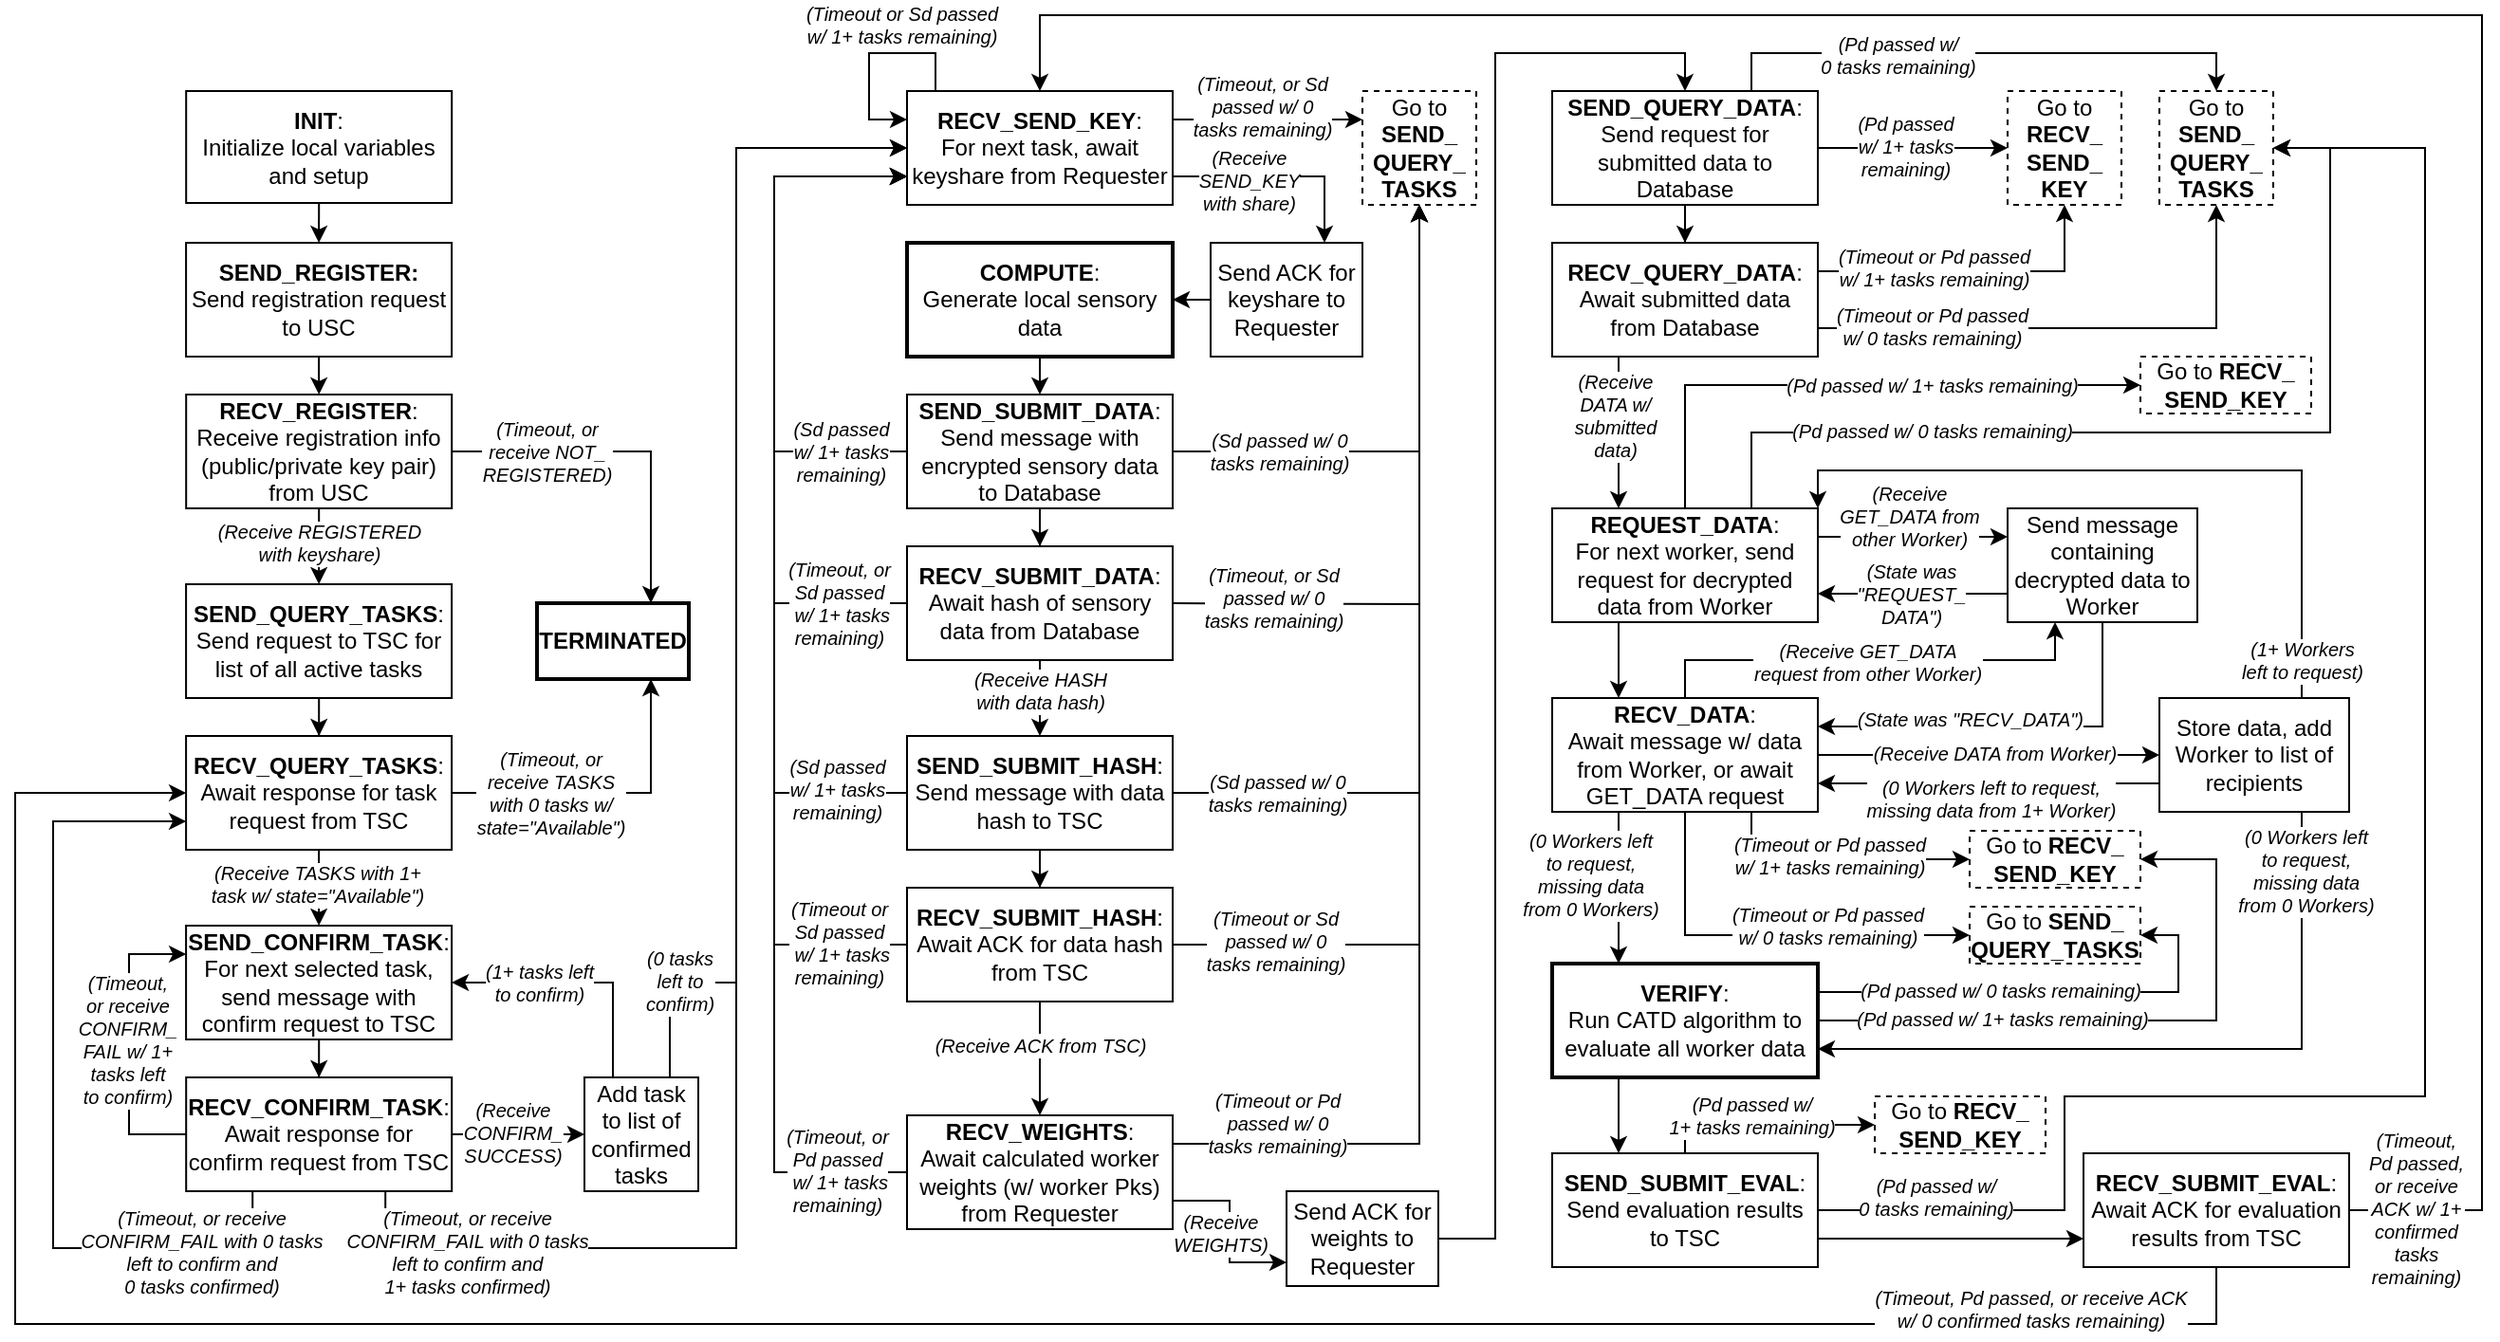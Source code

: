 <mxfile version="24.0.7" type="device">
  <diagram name="Page-1" id="-r8ovpFvfbRZgw_R8LUI">
    <mxGraphModel dx="-1742" dy="-1347" grid="1" gridSize="10" guides="1" tooltips="1" connect="1" arrows="1" fold="1" page="1" pageScale="1" pageWidth="850" pageHeight="1100" math="0" shadow="0">
      <root>
        <mxCell id="0" />
        <mxCell id="1" parent="0" />
        <mxCell id="DGbr0V82XCEzaRGhNptX-1" style="edgeStyle=orthogonalEdgeStyle;rounded=0;orthogonalLoop=1;jettySize=auto;html=1;exitX=0.5;exitY=1;exitDx=0;exitDy=0;entryX=0.5;entryY=0;entryDx=0;entryDy=0;" edge="1" parent="1" source="DGbr0V82XCEzaRGhNptX-2" target="DGbr0V82XCEzaRGhNptX-4">
          <mxGeometry relative="1" as="geometry" />
        </mxCell>
        <mxCell id="DGbr0V82XCEzaRGhNptX-2" value="&lt;div&gt;&lt;b&gt;INIT&lt;/b&gt;: &lt;br&gt;&lt;/div&gt;&lt;div&gt;Initialize local variables and setup&lt;/div&gt;" style="rounded=0;whiteSpace=wrap;html=1;" vertex="1" parent="1">
          <mxGeometry x="4050.1" y="2360" width="140" height="59" as="geometry" />
        </mxCell>
        <mxCell id="DGbr0V82XCEzaRGhNptX-3" style="edgeStyle=orthogonalEdgeStyle;rounded=0;orthogonalLoop=1;jettySize=auto;html=1;exitX=0.5;exitY=1;exitDx=0;exitDy=0;entryX=0.5;entryY=0;entryDx=0;entryDy=0;" edge="1" parent="1" source="DGbr0V82XCEzaRGhNptX-4" target="DGbr0V82XCEzaRGhNptX-9">
          <mxGeometry relative="1" as="geometry" />
        </mxCell>
        <mxCell id="DGbr0V82XCEzaRGhNptX-4" value="&lt;div&gt;&lt;b&gt;SEND_REGISTER: &lt;/b&gt;&lt;br&gt;&lt;/div&gt;&lt;div&gt;Send registration request to USC&lt;/div&gt;" style="rounded=0;whiteSpace=wrap;html=1;" vertex="1" parent="1">
          <mxGeometry x="4050.05" y="2440" width="140" height="60" as="geometry" />
        </mxCell>
        <mxCell id="DGbr0V82XCEzaRGhNptX-5" style="edgeStyle=orthogonalEdgeStyle;rounded=0;orthogonalLoop=1;jettySize=auto;html=1;exitX=0.5;exitY=1;exitDx=0;exitDy=0;entryX=0.5;entryY=0;entryDx=0;entryDy=0;" edge="1" parent="1" source="DGbr0V82XCEzaRGhNptX-9" target="DGbr0V82XCEzaRGhNptX-13">
          <mxGeometry relative="1" as="geometry" />
        </mxCell>
        <mxCell id="DGbr0V82XCEzaRGhNptX-6" value="&lt;div style=&quot;font-size: 10px;&quot;&gt;&lt;font style=&quot;font-size: 10px;&quot;&gt;&lt;i&gt;(Receive REGISTERED&lt;/i&gt;&lt;/font&gt;&lt;/div&gt;&lt;div style=&quot;font-size: 10px;&quot;&gt;&lt;font style=&quot;font-size: 10px;&quot;&gt;&lt;i&gt;with keyshare)&lt;br&gt;&lt;/i&gt;&lt;/font&gt;&lt;/div&gt;" style="edgeLabel;html=1;align=center;verticalAlign=middle;resizable=0;points=[];" vertex="1" connectable="0" parent="DGbr0V82XCEzaRGhNptX-5">
          <mxGeometry x="-0.133" relative="1" as="geometry">
            <mxPoint as="offset" />
          </mxGeometry>
        </mxCell>
        <mxCell id="DGbr0V82XCEzaRGhNptX-7" style="edgeStyle=orthogonalEdgeStyle;rounded=0;orthogonalLoop=1;jettySize=auto;html=1;exitX=1;exitY=0.5;exitDx=0;exitDy=0;entryX=0.75;entryY=0;entryDx=0;entryDy=0;" edge="1" parent="1" source="DGbr0V82XCEzaRGhNptX-9" target="DGbr0V82XCEzaRGhNptX-127">
          <mxGeometry relative="1" as="geometry">
            <mxPoint x="4289.98" y="2630" as="targetPoint" />
          </mxGeometry>
        </mxCell>
        <mxCell id="DGbr0V82XCEzaRGhNptX-8" value="&lt;div style=&quot;font-size: 10px;&quot;&gt;&lt;font style=&quot;font-size: 10px;&quot;&gt;&lt;i&gt;(Timeout, or&lt;/i&gt;&lt;/font&gt;&lt;/div&gt;&lt;div style=&quot;font-size: 10px;&quot;&gt;&lt;font style=&quot;font-size: 10px;&quot;&gt;&lt;i&gt;receive NOT_&lt;/i&gt;&lt;/font&gt;&lt;/div&gt;&lt;div style=&quot;font-size: 10px;&quot;&gt;&lt;font style=&quot;font-size: 10px;&quot;&gt;&lt;i&gt;REGISTERED)&lt;br&gt;&lt;/i&gt;&lt;/font&gt;&lt;/div&gt;" style="edgeLabel;html=1;align=center;verticalAlign=middle;resizable=0;points=[];" vertex="1" connectable="0" parent="DGbr0V82XCEzaRGhNptX-7">
          <mxGeometry x="-0.282" y="2" relative="1" as="geometry">
            <mxPoint x="-17" y="2" as="offset" />
          </mxGeometry>
        </mxCell>
        <mxCell id="DGbr0V82XCEzaRGhNptX-9" value="&lt;div&gt;&lt;b&gt;RECV_REGISTER&lt;/b&gt;:&lt;/div&gt;&lt;div&gt;Receive registration info (public/private key pair) from USC&lt;br&gt;&lt;/div&gt;" style="rounded=0;whiteSpace=wrap;html=1;" vertex="1" parent="1">
          <mxGeometry x="4050.1" y="2520" width="140" height="60" as="geometry" />
        </mxCell>
        <mxCell id="DGbr0V82XCEzaRGhNptX-10" value="" style="edgeStyle=orthogonalEdgeStyle;rounded=0;orthogonalLoop=1;jettySize=auto;html=1;" edge="1" parent="1" source="DGbr0V82XCEzaRGhNptX-13" target="DGbr0V82XCEzaRGhNptX-16">
          <mxGeometry relative="1" as="geometry" />
        </mxCell>
        <mxCell id="DGbr0V82XCEzaRGhNptX-11" style="edgeStyle=orthogonalEdgeStyle;rounded=0;orthogonalLoop=1;jettySize=auto;html=1;exitX=1;exitY=0.5;exitDx=0;exitDy=0;entryX=0.75;entryY=1;entryDx=0;entryDy=0;" edge="1" parent="1" source="DGbr0V82XCEzaRGhNptX-16" target="DGbr0V82XCEzaRGhNptX-127">
          <mxGeometry relative="1" as="geometry">
            <mxPoint x="4289.98" y="2670" as="targetPoint" />
          </mxGeometry>
        </mxCell>
        <mxCell id="DGbr0V82XCEzaRGhNptX-12" value="&lt;div style=&quot;font-size: 10px;&quot;&gt;&lt;font style=&quot;font-size: 10px;&quot;&gt;&lt;i&gt;(Timeout, or &lt;br&gt;&lt;/i&gt;&lt;/font&gt;&lt;/div&gt;&lt;div style=&quot;font-size: 10px;&quot;&gt;&lt;font style=&quot;font-size: 10px;&quot;&gt;&lt;i&gt;receive TASKS&lt;/i&gt;&lt;/font&gt;&lt;/div&gt;&lt;div style=&quot;font-size: 10px;&quot;&gt;&lt;font style=&quot;font-size: 10px;&quot;&gt;&lt;i&gt;with 0 tasks w/ &lt;br&gt;&lt;/i&gt;&lt;/font&gt;&lt;/div&gt;&lt;div style=&quot;font-size: 10px;&quot;&gt;&lt;font style=&quot;font-size: 10px;&quot;&gt;&lt;i&gt;state=&quot;Available&quot;)&lt;br&gt;&lt;/i&gt;&lt;/font&gt;&lt;/div&gt;" style="edgeLabel;html=1;align=center;verticalAlign=middle;resizable=0;points=[];" vertex="1" connectable="0" parent="DGbr0V82XCEzaRGhNptX-11">
          <mxGeometry x="-0.083" relative="1" as="geometry">
            <mxPoint x="-24" as="offset" />
          </mxGeometry>
        </mxCell>
        <mxCell id="DGbr0V82XCEzaRGhNptX-13" value="&lt;div&gt;&lt;b&gt;SEND_QUERY_TASKS&lt;/b&gt;:&lt;/div&gt;&lt;div&gt;Send request to TSC for list of all active tasks&lt;br&gt;&lt;/div&gt;" style="rounded=0;whiteSpace=wrap;html=1;" vertex="1" parent="1">
          <mxGeometry x="4050.05" y="2620" width="140" height="60" as="geometry" />
        </mxCell>
        <mxCell id="DGbr0V82XCEzaRGhNptX-14" value="" style="edgeStyle=orthogonalEdgeStyle;rounded=0;orthogonalLoop=1;jettySize=auto;html=1;" edge="1" parent="1" source="DGbr0V82XCEzaRGhNptX-16" target="DGbr0V82XCEzaRGhNptX-18">
          <mxGeometry relative="1" as="geometry" />
        </mxCell>
        <mxCell id="DGbr0V82XCEzaRGhNptX-15" value="&lt;div style=&quot;font-size: 10px;&quot;&gt;&lt;i&gt;&lt;font style=&quot;font-size: 10px;&quot;&gt;(Receive TASKS with 1+&lt;/font&gt;&lt;/i&gt;&lt;/div&gt;&lt;div style=&quot;font-size: 10px;&quot;&gt;&lt;i&gt;&lt;font style=&quot;font-size: 10px;&quot;&gt;task w/ state=&quot;Available&quot;)&lt;br&gt;&lt;/font&gt;&lt;/i&gt;&lt;/div&gt;" style="edgeLabel;html=1;align=center;verticalAlign=middle;resizable=0;points=[];" vertex="1" connectable="0" parent="DGbr0V82XCEzaRGhNptX-14">
          <mxGeometry x="-0.089" y="-1" relative="1" as="geometry">
            <mxPoint as="offset" />
          </mxGeometry>
        </mxCell>
        <mxCell id="DGbr0V82XCEzaRGhNptX-16" value="&lt;div&gt;&lt;b&gt;RECV_QUERY_TASKS&lt;/b&gt;:&lt;/div&gt;&lt;div&gt;Await response for task request from TSC&lt;br&gt;&lt;/div&gt;" style="rounded=0;whiteSpace=wrap;html=1;" vertex="1" parent="1">
          <mxGeometry x="4050.05" y="2700" width="140" height="60" as="geometry" />
        </mxCell>
        <mxCell id="DGbr0V82XCEzaRGhNptX-17" value="" style="edgeStyle=orthogonalEdgeStyle;rounded=0;orthogonalLoop=1;jettySize=auto;html=1;" edge="1" parent="1" source="DGbr0V82XCEzaRGhNptX-18" target="DGbr0V82XCEzaRGhNptX-27">
          <mxGeometry relative="1" as="geometry" />
        </mxCell>
        <mxCell id="DGbr0V82XCEzaRGhNptX-18" value="&lt;div&gt;&lt;b&gt;SEND_CONFIRM_TASK&lt;/b&gt;:&lt;/div&gt;&lt;div&gt;For next selected task, send message with confirm request to TSC&lt;br&gt;&lt;/div&gt;" style="rounded=0;whiteSpace=wrap;html=1;" vertex="1" parent="1">
          <mxGeometry x="4050.05" y="2800" width="140" height="60" as="geometry" />
        </mxCell>
        <mxCell id="DGbr0V82XCEzaRGhNptX-19" value="" style="edgeStyle=orthogonalEdgeStyle;rounded=0;orthogonalLoop=1;jettySize=auto;html=1;" edge="1" parent="1" source="DGbr0V82XCEzaRGhNptX-27" target="DGbr0V82XCEzaRGhNptX-118">
          <mxGeometry relative="1" as="geometry" />
        </mxCell>
        <mxCell id="DGbr0V82XCEzaRGhNptX-20" value="&lt;div style=&quot;font-size: 10px;&quot;&gt;&lt;font style=&quot;font-size: 10px;&quot;&gt;&lt;i&gt;(Receive&lt;/i&gt;&lt;/font&gt;&lt;/div&gt;&lt;div style=&quot;font-size: 10px;&quot;&gt;&lt;font style=&quot;font-size: 10px;&quot;&gt;&lt;i&gt;CONFIRM_&lt;/i&gt;&lt;/font&gt;&lt;/div&gt;&lt;div style=&quot;font-size: 10px;&quot;&gt;&lt;font style=&quot;font-size: 10px;&quot;&gt;&lt;i&gt;SUCCESS)&lt;br&gt;&lt;/i&gt;&lt;/font&gt;&lt;/div&gt;" style="edgeLabel;html=1;align=center;verticalAlign=middle;resizable=0;points=[];" vertex="1" connectable="0" parent="DGbr0V82XCEzaRGhNptX-19">
          <mxGeometry x="-0.16" y="1" relative="1" as="geometry">
            <mxPoint x="2" as="offset" />
          </mxGeometry>
        </mxCell>
        <mxCell id="DGbr0V82XCEzaRGhNptX-21" style="edgeStyle=orthogonalEdgeStyle;rounded=0;orthogonalLoop=1;jettySize=auto;html=1;exitX=0;exitY=0.5;exitDx=0;exitDy=0;entryX=0;entryY=0.25;entryDx=0;entryDy=0;" edge="1" parent="1" source="DGbr0V82XCEzaRGhNptX-27" target="DGbr0V82XCEzaRGhNptX-18">
          <mxGeometry relative="1" as="geometry">
            <Array as="points">
              <mxPoint x="4020" y="2910" />
              <mxPoint x="4020" y="2815" />
            </Array>
          </mxGeometry>
        </mxCell>
        <mxCell id="DGbr0V82XCEzaRGhNptX-22" value="&lt;div style=&quot;font-size: 10px;&quot;&gt;&lt;font style=&quot;font-size: 10px;&quot;&gt;&lt;i&gt;(Timeout, &lt;br&gt;&lt;/i&gt;&lt;/font&gt;&lt;/div&gt;&lt;div style=&quot;font-size: 10px;&quot;&gt;&lt;font style=&quot;font-size: 10px;&quot;&gt;&lt;i&gt;or receive&lt;/i&gt;&lt;/font&gt;&lt;/div&gt;&lt;div style=&quot;font-size: 10px;&quot;&gt;&lt;font style=&quot;font-size: 10px;&quot;&gt;&lt;i&gt;CONFIRM_&lt;/i&gt;&lt;/font&gt;&lt;/div&gt;&lt;div style=&quot;font-size: 10px;&quot;&gt;&lt;font style=&quot;font-size: 10px;&quot;&gt;&lt;i&gt;FAIL w/ 1+ &lt;br&gt;&lt;/i&gt;&lt;/font&gt;&lt;/div&gt;&lt;div style=&quot;font-size: 10px;&quot;&gt;&lt;font style=&quot;font-size: 10px;&quot;&gt;&lt;i&gt;tasks left&lt;/i&gt;&lt;/font&gt;&lt;/div&gt;&lt;div style=&quot;font-size: 10px;&quot;&gt;&lt;font style=&quot;font-size: 10px;&quot;&gt;&lt;i&gt;to confirm) &lt;br&gt;&lt;/i&gt;&lt;/font&gt;&lt;/div&gt;" style="edgeLabel;html=1;align=center;verticalAlign=middle;resizable=0;points=[];" vertex="1" connectable="0" parent="DGbr0V82XCEzaRGhNptX-21">
          <mxGeometry x="-0.027" y="2" relative="1" as="geometry">
            <mxPoint x="1" y="-5" as="offset" />
          </mxGeometry>
        </mxCell>
        <mxCell id="DGbr0V82XCEzaRGhNptX-23" style="edgeStyle=orthogonalEdgeStyle;rounded=0;orthogonalLoop=1;jettySize=auto;html=1;exitX=0.25;exitY=1;exitDx=0;exitDy=0;entryX=0;entryY=0.75;entryDx=0;entryDy=0;" edge="1" parent="1" source="DGbr0V82XCEzaRGhNptX-27" target="DGbr0V82XCEzaRGhNptX-16">
          <mxGeometry relative="1" as="geometry">
            <Array as="points">
              <mxPoint x="4085" y="2970" />
              <mxPoint x="3980" y="2970" />
              <mxPoint x="3980" y="2745" />
            </Array>
          </mxGeometry>
        </mxCell>
        <mxCell id="DGbr0V82XCEzaRGhNptX-24" value="&lt;div style=&quot;font-size: 10px;&quot;&gt;&lt;font style=&quot;font-size: 10px;&quot;&gt;&lt;i&gt;(Timeout, or receive &lt;br&gt;&lt;/i&gt;&lt;/font&gt;&lt;/div&gt;&lt;div style=&quot;font-size: 10px;&quot;&gt;&lt;font style=&quot;font-size: 10px;&quot;&gt;&lt;i&gt;CONFIRM_FAIL with 0 tasks&lt;/i&gt;&lt;/font&gt;&lt;/div&gt;&lt;div style=&quot;font-size: 10px;&quot;&gt;&lt;font style=&quot;font-size: 10px;&quot;&gt;&lt;i&gt;left to confirm and&lt;/i&gt;&lt;/font&gt;&lt;/div&gt;&lt;div style=&quot;font-size: 10px;&quot;&gt;&lt;font style=&quot;font-size: 10px;&quot;&gt;&lt;i&gt;0 tasks confirmed)&lt;br&gt;&lt;/i&gt;&lt;/font&gt;&lt;/div&gt;" style="edgeLabel;html=1;align=center;verticalAlign=middle;resizable=0;points=[];" vertex="1" connectable="0" parent="DGbr0V82XCEzaRGhNptX-23">
          <mxGeometry x="-0.585" y="1" relative="1" as="geometry">
            <mxPoint x="32" y="1" as="offset" />
          </mxGeometry>
        </mxCell>
        <mxCell id="DGbr0V82XCEzaRGhNptX-25" style="edgeStyle=orthogonalEdgeStyle;rounded=0;orthogonalLoop=1;jettySize=auto;html=1;exitX=0.75;exitY=1;exitDx=0;exitDy=0;entryX=0;entryY=0.5;entryDx=0;entryDy=0;" edge="1" parent="1" source="DGbr0V82XCEzaRGhNptX-27" target="DGbr0V82XCEzaRGhNptX-32">
          <mxGeometry relative="1" as="geometry">
            <Array as="points">
              <mxPoint x="4155" y="2970" />
              <mxPoint x="4340" y="2970" />
              <mxPoint x="4340" y="2390" />
            </Array>
          </mxGeometry>
        </mxCell>
        <mxCell id="DGbr0V82XCEzaRGhNptX-26" value="&lt;div style=&quot;font-size: 10px;&quot;&gt;&lt;font style=&quot;font-size: 10px;&quot;&gt;&lt;i&gt;(Timeout, or receive&lt;/i&gt;&lt;/font&gt;&lt;/div&gt;&lt;div style=&quot;font-size: 10px;&quot;&gt;&lt;font style=&quot;font-size: 10px;&quot;&gt;&lt;i&gt;CONFIRM_FAIL with 0 tasks &lt;br&gt;&lt;/i&gt;&lt;/font&gt;&lt;/div&gt;&lt;div style=&quot;font-size: 10px;&quot;&gt;&lt;font style=&quot;font-size: 10px;&quot;&gt;&lt;i&gt;left to confirm and &lt;br&gt;&lt;/i&gt;&lt;/font&gt;&lt;/div&gt;&lt;div style=&quot;font-size: 10px;&quot;&gt;&lt;font style=&quot;font-size: 10px;&quot;&gt;&lt;i&gt;1+ tasks confirmed)&lt;br&gt;&lt;/i&gt;&lt;/font&gt;&lt;/div&gt;" style="edgeLabel;html=1;align=center;verticalAlign=middle;resizable=0;points=[];" vertex="1" connectable="0" parent="DGbr0V82XCEzaRGhNptX-25">
          <mxGeometry x="-0.76" y="2" relative="1" as="geometry">
            <mxPoint x="-33" y="4" as="offset" />
          </mxGeometry>
        </mxCell>
        <mxCell id="DGbr0V82XCEzaRGhNptX-27" value="&lt;div&gt;&lt;b&gt;RECV_CONFIRM_TASK&lt;/b&gt;:&lt;/div&gt;&lt;div&gt;Await response for confirm request from TSC&lt;br&gt;&lt;/div&gt;" style="rounded=0;whiteSpace=wrap;html=1;" vertex="1" parent="1">
          <mxGeometry x="4050.1" y="2880" width="140" height="60" as="geometry" />
        </mxCell>
        <mxCell id="DGbr0V82XCEzaRGhNptX-28" value="" style="edgeStyle=orthogonalEdgeStyle;rounded=0;orthogonalLoop=1;jettySize=auto;html=1;exitX=1;exitY=0.75;exitDx=0;exitDy=0;entryX=0.75;entryY=0;entryDx=0;entryDy=0;" edge="1" parent="1" source="DGbr0V82XCEzaRGhNptX-32" target="DGbr0V82XCEzaRGhNptX-34">
          <mxGeometry relative="1" as="geometry" />
        </mxCell>
        <mxCell id="DGbr0V82XCEzaRGhNptX-29" value="&lt;div style=&quot;font-size: 10px;&quot;&gt;&lt;font style=&quot;font-size: 10px;&quot;&gt;&lt;i&gt;(Receive&lt;/i&gt;&lt;/font&gt;&lt;/div&gt;&lt;div style=&quot;font-size: 10px;&quot;&gt;&lt;font style=&quot;font-size: 10px;&quot;&gt;&lt;i&gt;SEND_KEY&lt;/i&gt;&lt;/font&gt;&lt;/div&gt;&lt;div style=&quot;font-size: 10px;&quot;&gt;&lt;font style=&quot;font-size: 10px;&quot;&gt;&lt;i&gt;with share)&lt;br&gt;&lt;/i&gt;&lt;/font&gt;&lt;/div&gt;" style="edgeLabel;html=1;align=center;verticalAlign=middle;resizable=0;points=[];" vertex="1" connectable="0" parent="DGbr0V82XCEzaRGhNptX-28">
          <mxGeometry x="-0.363" y="1" relative="1" as="geometry">
            <mxPoint x="3" y="3" as="offset" />
          </mxGeometry>
        </mxCell>
        <mxCell id="DGbr0V82XCEzaRGhNptX-30" style="edgeStyle=orthogonalEdgeStyle;rounded=0;orthogonalLoop=1;jettySize=auto;html=1;exitX=1;exitY=0.25;exitDx=0;exitDy=0;entryX=0;entryY=0.25;entryDx=0;entryDy=0;" edge="1" parent="1" source="DGbr0V82XCEzaRGhNptX-32" target="DGbr0V82XCEzaRGhNptX-128">
          <mxGeometry relative="1" as="geometry" />
        </mxCell>
        <mxCell id="DGbr0V82XCEzaRGhNptX-31" value="&lt;div style=&quot;font-size: 10px;&quot;&gt;&lt;font style=&quot;font-size: 10px;&quot;&gt;&lt;i&gt;(Timeout, or Sd&lt;/i&gt;&lt;/font&gt;&lt;/div&gt;&lt;div style=&quot;font-size: 10px;&quot;&gt;&lt;font style=&quot;font-size: 10px;&quot;&gt;&lt;i&gt;passed w/ 0 &lt;br&gt;&lt;/i&gt;&lt;/font&gt;&lt;/div&gt;&lt;div style=&quot;font-size: 10px;&quot;&gt;&lt;font style=&quot;font-size: 10px;&quot;&gt;&lt;i&gt;tasks remaining)&lt;br&gt;&lt;/i&gt;&lt;/font&gt;&lt;/div&gt;" style="edgeLabel;html=1;align=center;verticalAlign=middle;resizable=0;points=[];" vertex="1" connectable="0" parent="DGbr0V82XCEzaRGhNptX-30">
          <mxGeometry x="-0.483" y="1" relative="1" as="geometry">
            <mxPoint x="21" y="-6" as="offset" />
          </mxGeometry>
        </mxCell>
        <mxCell id="DGbr0V82XCEzaRGhNptX-32" value="&lt;div&gt;&lt;b&gt;RECV_SEND_KEY&lt;/b&gt;:&lt;/div&gt;&lt;div&gt;For next task, await keyshare from Requester&lt;br&gt;&lt;/div&gt;" style="rounded=0;whiteSpace=wrap;html=1;" vertex="1" parent="1">
          <mxGeometry x="4430" y="2360" width="140" height="60" as="geometry" />
        </mxCell>
        <mxCell id="DGbr0V82XCEzaRGhNptX-33" style="edgeStyle=orthogonalEdgeStyle;rounded=0;orthogonalLoop=1;jettySize=auto;html=1;exitX=0;exitY=0.5;exitDx=0;exitDy=0;entryX=1;entryY=0.5;entryDx=0;entryDy=0;" edge="1" parent="1" source="DGbr0V82XCEzaRGhNptX-34" target="DGbr0V82XCEzaRGhNptX-36">
          <mxGeometry relative="1" as="geometry" />
        </mxCell>
        <mxCell id="DGbr0V82XCEzaRGhNptX-34" value="Send ACK for keyshare to Requester" style="rounded=0;whiteSpace=wrap;html=1;" vertex="1" parent="1">
          <mxGeometry x="4590" y="2440" width="80" height="60" as="geometry" />
        </mxCell>
        <mxCell id="DGbr0V82XCEzaRGhNptX-35" style="edgeStyle=orthogonalEdgeStyle;rounded=0;orthogonalLoop=1;jettySize=auto;html=1;exitX=0.5;exitY=1;exitDx=0;exitDy=0;entryX=0.5;entryY=0;entryDx=0;entryDy=0;" edge="1" parent="1" source="DGbr0V82XCEzaRGhNptX-36" target="DGbr0V82XCEzaRGhNptX-42">
          <mxGeometry relative="1" as="geometry" />
        </mxCell>
        <mxCell id="DGbr0V82XCEzaRGhNptX-36" value="&lt;div&gt;&lt;b&gt;COMPUTE&lt;/b&gt;:&lt;/div&gt;&lt;div&gt;Generate local sensory data&lt;br&gt;&lt;/div&gt;" style="rounded=0;whiteSpace=wrap;html=1;strokeWidth=2;" vertex="1" parent="1">
          <mxGeometry x="4430" y="2440" width="140" height="60" as="geometry" />
        </mxCell>
        <mxCell id="DGbr0V82XCEzaRGhNptX-37" value="" style="edgeStyle=orthogonalEdgeStyle;rounded=0;orthogonalLoop=1;jettySize=auto;html=1;" edge="1" parent="1" source="DGbr0V82XCEzaRGhNptX-42" target="DGbr0V82XCEzaRGhNptX-47">
          <mxGeometry relative="1" as="geometry" />
        </mxCell>
        <mxCell id="DGbr0V82XCEzaRGhNptX-38" style="edgeStyle=orthogonalEdgeStyle;rounded=0;orthogonalLoop=1;jettySize=auto;html=1;exitX=0;exitY=0.5;exitDx=0;exitDy=0;entryX=0;entryY=0.75;entryDx=0;entryDy=0;" edge="1" parent="1" source="DGbr0V82XCEzaRGhNptX-42" target="DGbr0V82XCEzaRGhNptX-32">
          <mxGeometry relative="1" as="geometry">
            <Array as="points">
              <mxPoint x="4360" y="2550" />
              <mxPoint x="4360" y="2405" />
            </Array>
          </mxGeometry>
        </mxCell>
        <mxCell id="DGbr0V82XCEzaRGhNptX-39" value="&lt;div style=&quot;font-size: 10px;&quot;&gt;&lt;font style=&quot;font-size: 10px;&quot;&gt;&lt;i&gt;(Sd passed &lt;br&gt;&lt;/i&gt;&lt;/font&gt;&lt;/div&gt;&lt;div style=&quot;font-size: 10px;&quot;&gt;&lt;font style=&quot;font-size: 10px;&quot;&gt;&lt;i&gt;w/ 1+ tasks&lt;/i&gt;&lt;/font&gt;&lt;/div&gt;&lt;div style=&quot;font-size: 10px;&quot;&gt;&lt;font style=&quot;font-size: 10px;&quot;&gt;&lt;i&gt;remaining)&lt;br&gt;&lt;/i&gt;&lt;/font&gt;&lt;/div&gt;" style="edgeLabel;html=1;align=center;verticalAlign=middle;resizable=0;points=[];" vertex="1" connectable="0" parent="DGbr0V82XCEzaRGhNptX-38">
          <mxGeometry x="-0.771" relative="1" as="geometry">
            <mxPoint x="-3" as="offset" />
          </mxGeometry>
        </mxCell>
        <mxCell id="DGbr0V82XCEzaRGhNptX-40" style="edgeStyle=orthogonalEdgeStyle;rounded=0;orthogonalLoop=1;jettySize=auto;html=1;exitX=1;exitY=0.5;exitDx=0;exitDy=0;entryX=0.5;entryY=1;entryDx=0;entryDy=0;" edge="1" parent="1" source="DGbr0V82XCEzaRGhNptX-42" target="DGbr0V82XCEzaRGhNptX-128">
          <mxGeometry relative="1" as="geometry">
            <mxPoint x="4670" y="2550" as="targetPoint" />
          </mxGeometry>
        </mxCell>
        <mxCell id="DGbr0V82XCEzaRGhNptX-41" value="&lt;div style=&quot;font-size: 10px;&quot;&gt;&lt;font style=&quot;font-size: 10px;&quot;&gt;&lt;i&gt;(Sd passed w/ 0 &lt;br&gt;&lt;/i&gt;&lt;/font&gt;&lt;/div&gt;&lt;div style=&quot;font-size: 10px;&quot;&gt;&lt;font style=&quot;font-size: 10px;&quot;&gt;&lt;i&gt;tasks remaining)&lt;br&gt;&lt;/i&gt;&lt;/font&gt;&lt;/div&gt;" style="edgeLabel;html=1;align=center;verticalAlign=middle;resizable=0;points=[];" vertex="1" connectable="0" parent="DGbr0V82XCEzaRGhNptX-40">
          <mxGeometry x="-0.094" y="1" relative="1" as="geometry">
            <mxPoint x="-62" y="1" as="offset" />
          </mxGeometry>
        </mxCell>
        <mxCell id="DGbr0V82XCEzaRGhNptX-42" value="&lt;div&gt;&lt;b&gt;SEND_SUBMIT_DATA&lt;/b&gt;:&lt;/div&gt;&lt;div&gt;Send message with encrypted sensory data to Database&lt;br&gt;&lt;/div&gt;" style="rounded=0;whiteSpace=wrap;html=1;" vertex="1" parent="1">
          <mxGeometry x="4430" y="2520" width="140" height="60" as="geometry" />
        </mxCell>
        <mxCell id="DGbr0V82XCEzaRGhNptX-43" value="" style="edgeStyle=orthogonalEdgeStyle;rounded=0;orthogonalLoop=1;jettySize=auto;html=1;" edge="1" parent="1" source="DGbr0V82XCEzaRGhNptX-47" target="DGbr0V82XCEzaRGhNptX-53">
          <mxGeometry relative="1" as="geometry" />
        </mxCell>
        <mxCell id="DGbr0V82XCEzaRGhNptX-44" value="&lt;div style=&quot;font-size: 10px;&quot;&gt;&lt;font style=&quot;font-size: 10px;&quot;&gt;&lt;i&gt;(Receive HASH&lt;/i&gt;&lt;/font&gt;&lt;/div&gt;&lt;div style=&quot;font-size: 10px;&quot;&gt;&lt;font style=&quot;font-size: 10px;&quot;&gt;&lt;i&gt;with data hash)&lt;/i&gt;&lt;/font&gt;&lt;/div&gt;" style="edgeLabel;html=1;align=center;verticalAlign=middle;resizable=0;points=[];" vertex="1" connectable="0" parent="DGbr0V82XCEzaRGhNptX-43">
          <mxGeometry x="-0.189" relative="1" as="geometry">
            <mxPoint as="offset" />
          </mxGeometry>
        </mxCell>
        <mxCell id="DGbr0V82XCEzaRGhNptX-45" style="edgeStyle=orthogonalEdgeStyle;rounded=0;orthogonalLoop=1;jettySize=auto;html=1;exitX=0;exitY=0.5;exitDx=0;exitDy=0;entryX=0;entryY=0.75;entryDx=0;entryDy=0;" edge="1" parent="1" source="DGbr0V82XCEzaRGhNptX-47" target="DGbr0V82XCEzaRGhNptX-32">
          <mxGeometry relative="1" as="geometry">
            <Array as="points">
              <mxPoint x="4360" y="2630" />
              <mxPoint x="4360" y="2405" />
            </Array>
          </mxGeometry>
        </mxCell>
        <mxCell id="DGbr0V82XCEzaRGhNptX-46" value="&lt;div style=&quot;font-size: 10px;&quot;&gt;&lt;font style=&quot;font-size: 10px;&quot;&gt;&lt;i&gt;(Timeout, or &lt;br&gt;&lt;/i&gt;&lt;/font&gt;&lt;/div&gt;&lt;div style=&quot;font-size: 10px;&quot;&gt;&lt;font style=&quot;font-size: 10px;&quot;&gt;&lt;i&gt;Sd passed&lt;/i&gt;&lt;/font&gt;&lt;/div&gt;&lt;div style=&quot;font-size: 10px;&quot;&gt;&lt;font style=&quot;font-size: 10px;&quot;&gt;&lt;i&gt;&amp;nbsp;w/ 1+ tasks &lt;br&gt;&lt;/i&gt;&lt;/font&gt;&lt;/div&gt;&lt;div style=&quot;font-size: 10px;&quot;&gt;&lt;font style=&quot;font-size: 10px;&quot;&gt;&lt;i&gt;remaining)&lt;br&gt;&lt;/i&gt;&lt;/font&gt;&lt;/div&gt;" style="edgeLabel;html=1;align=center;verticalAlign=middle;resizable=0;points=[];" vertex="1" connectable="0" parent="DGbr0V82XCEzaRGhNptX-45">
          <mxGeometry x="-0.777" relative="1" as="geometry">
            <mxPoint x="4" as="offset" />
          </mxGeometry>
        </mxCell>
        <mxCell id="DGbr0V82XCEzaRGhNptX-47" value="&lt;div&gt;&lt;b&gt;RECV_SUBMIT_DATA&lt;/b&gt;:&lt;/div&gt;&lt;div&gt;Await hash of sensory data from Database&lt;br&gt;&lt;/div&gt;" style="rounded=0;whiteSpace=wrap;html=1;" vertex="1" parent="1">
          <mxGeometry x="4430" y="2600" width="140" height="60" as="geometry" />
        </mxCell>
        <mxCell id="DGbr0V82XCEzaRGhNptX-48" value="" style="edgeStyle=orthogonalEdgeStyle;rounded=0;orthogonalLoop=1;jettySize=auto;html=1;" edge="1" parent="1" source="DGbr0V82XCEzaRGhNptX-53" target="DGbr0V82XCEzaRGhNptX-60">
          <mxGeometry relative="1" as="geometry" />
        </mxCell>
        <mxCell id="DGbr0V82XCEzaRGhNptX-49" style="edgeStyle=orthogonalEdgeStyle;rounded=0;orthogonalLoop=1;jettySize=auto;html=1;exitX=0;exitY=0.5;exitDx=0;exitDy=0;entryX=0;entryY=0.75;entryDx=0;entryDy=0;" edge="1" parent="1" source="DGbr0V82XCEzaRGhNptX-53" target="DGbr0V82XCEzaRGhNptX-32">
          <mxGeometry relative="1" as="geometry">
            <Array as="points">
              <mxPoint x="4360" y="2730" />
              <mxPoint x="4360" y="2405" />
            </Array>
          </mxGeometry>
        </mxCell>
        <mxCell id="DGbr0V82XCEzaRGhNptX-50" value="&lt;div style=&quot;font-size: 10px;&quot;&gt;&lt;font style=&quot;font-size: 10px;&quot;&gt;&lt;i&gt;(Sd passed &lt;br&gt;&lt;/i&gt;&lt;/font&gt;&lt;/div&gt;&lt;div style=&quot;font-size: 10px;&quot;&gt;&lt;font style=&quot;font-size: 10px;&quot;&gt;&lt;i&gt;w/ 1+ tasks&lt;/i&gt;&lt;/font&gt;&lt;/div&gt;&lt;div style=&quot;font-size: 10px;&quot;&gt;&lt;font style=&quot;font-size: 10px;&quot;&gt;&lt;i&gt;remaining)&lt;br&gt;&lt;/i&gt;&lt;/font&gt;&lt;/div&gt;" style="edgeLabel;html=1;align=center;verticalAlign=middle;resizable=0;points=[];" vertex="1" connectable="0" parent="DGbr0V82XCEzaRGhNptX-49">
          <mxGeometry x="-0.849" y="-2" relative="1" as="geometry">
            <mxPoint x="-2" as="offset" />
          </mxGeometry>
        </mxCell>
        <mxCell id="DGbr0V82XCEzaRGhNptX-51" style="edgeStyle=orthogonalEdgeStyle;rounded=0;orthogonalLoop=1;jettySize=auto;html=1;exitX=1;exitY=0.5;exitDx=0;exitDy=0;entryX=0.5;entryY=1;entryDx=0;entryDy=0;" edge="1" parent="1" source="DGbr0V82XCEzaRGhNptX-53" target="DGbr0V82XCEzaRGhNptX-128">
          <mxGeometry relative="1" as="geometry" />
        </mxCell>
        <mxCell id="DGbr0V82XCEzaRGhNptX-52" value="&lt;div style=&quot;font-size: 10px;&quot;&gt;&lt;font style=&quot;font-size: 10px;&quot;&gt;&lt;i&gt;(Sd passed w/ 0 &lt;br&gt;&lt;/i&gt;&lt;/font&gt;&lt;/div&gt;&lt;div style=&quot;font-size: 10px;&quot;&gt;&lt;font style=&quot;font-size: 10px;&quot;&gt;&lt;i&gt;tasks remaining)&lt;br&gt;&lt;/i&gt;&lt;/font&gt;&lt;/div&gt;" style="edgeLabel;html=1;align=center;verticalAlign=middle;resizable=0;points=[];" vertex="1" connectable="0" parent="DGbr0V82XCEzaRGhNptX-51">
          <mxGeometry x="-0.76" y="-1" relative="1" as="geometry">
            <mxPoint x="2" y="-1" as="offset" />
          </mxGeometry>
        </mxCell>
        <mxCell id="DGbr0V82XCEzaRGhNptX-53" value="&lt;div&gt;&lt;b&gt;SEND_SUBMIT_HASH&lt;/b&gt;:&lt;/div&gt;&lt;div&gt;Send message with data hash to TSC&lt;br&gt;&lt;/div&gt;" style="rounded=0;whiteSpace=wrap;html=1;" vertex="1" parent="1">
          <mxGeometry x="4430" y="2700" width="140" height="60" as="geometry" />
        </mxCell>
        <mxCell id="DGbr0V82XCEzaRGhNptX-54" style="edgeStyle=orthogonalEdgeStyle;rounded=0;orthogonalLoop=1;jettySize=auto;html=1;exitX=0;exitY=0.5;exitDx=0;exitDy=0;entryX=0;entryY=0.75;entryDx=0;entryDy=0;" edge="1" parent="1" source="DGbr0V82XCEzaRGhNptX-60" target="DGbr0V82XCEzaRGhNptX-32">
          <mxGeometry relative="1" as="geometry">
            <Array as="points">
              <mxPoint x="4360" y="2810" />
              <mxPoint x="4360" y="2405" />
            </Array>
          </mxGeometry>
        </mxCell>
        <mxCell id="DGbr0V82XCEzaRGhNptX-55" value="&lt;div style=&quot;font-size: 10px;&quot;&gt;&lt;font style=&quot;font-size: 10px;&quot;&gt;&lt;i&gt;(Timeout or &lt;br&gt;&lt;/i&gt;&lt;/font&gt;&lt;/div&gt;&lt;div style=&quot;font-size: 10px;&quot;&gt;&lt;font style=&quot;font-size: 10px;&quot;&gt;&lt;i&gt;Sd passed&lt;/i&gt;&lt;/font&gt;&lt;/div&gt;&lt;div style=&quot;font-size: 10px;&quot;&gt;&lt;font style=&quot;font-size: 10px;&quot;&gt;&lt;i&gt;&amp;nbsp;w/ 1+ tasks &lt;br&gt;&lt;/i&gt;&lt;/font&gt;&lt;/div&gt;&lt;div style=&quot;font-size: 10px;&quot;&gt;&lt;font style=&quot;font-size: 10px;&quot;&gt;&lt;i&gt;remaining)&lt;br&gt;&lt;/i&gt;&lt;/font&gt;&lt;/div&gt;" style="edgeLabel;html=1;align=center;verticalAlign=middle;resizable=0;points=[];" vertex="1" connectable="0" parent="DGbr0V82XCEzaRGhNptX-54">
          <mxGeometry x="-0.886" y="-1" relative="1" as="geometry">
            <mxPoint x="-5" as="offset" />
          </mxGeometry>
        </mxCell>
        <mxCell id="DGbr0V82XCEzaRGhNptX-56" style="edgeStyle=orthogonalEdgeStyle;rounded=0;orthogonalLoop=1;jettySize=auto;html=1;exitX=1;exitY=0.5;exitDx=0;exitDy=0;entryX=0.5;entryY=1;entryDx=0;entryDy=0;" edge="1" parent="1" source="DGbr0V82XCEzaRGhNptX-60" target="DGbr0V82XCEzaRGhNptX-128">
          <mxGeometry relative="1" as="geometry" />
        </mxCell>
        <mxCell id="DGbr0V82XCEzaRGhNptX-57" value="&lt;div style=&quot;font-size: 10px;&quot;&gt;&lt;font style=&quot;font-size: 10px;&quot;&gt;&lt;i&gt;(Timeout or Sd&lt;/i&gt;&lt;/font&gt;&lt;/div&gt;&lt;div style=&quot;font-size: 10px;&quot;&gt;&lt;font style=&quot;font-size: 10px;&quot;&gt;&lt;i&gt;passed w/ 0 &lt;br&gt;&lt;/i&gt;&lt;/font&gt;&lt;/div&gt;&lt;div style=&quot;font-size: 10px;&quot;&gt;&lt;font style=&quot;font-size: 10px;&quot;&gt;&lt;i&gt;tasks remaining)&lt;br&gt;&lt;/i&gt;&lt;/font&gt;&lt;/div&gt;" style="edgeLabel;html=1;align=center;verticalAlign=middle;resizable=0;points=[];" vertex="1" connectable="0" parent="DGbr0V82XCEzaRGhNptX-56">
          <mxGeometry x="-0.786" y="2" relative="1" as="geometry">
            <mxPoint x="-2" as="offset" />
          </mxGeometry>
        </mxCell>
        <mxCell id="DGbr0V82XCEzaRGhNptX-58" style="edgeStyle=orthogonalEdgeStyle;rounded=0;orthogonalLoop=1;jettySize=auto;html=1;exitX=0.5;exitY=1;exitDx=0;exitDy=0;entryX=0.5;entryY=0;entryDx=0;entryDy=0;" edge="1" parent="1" source="DGbr0V82XCEzaRGhNptX-60" target="DGbr0V82XCEzaRGhNptX-137">
          <mxGeometry relative="1" as="geometry" />
        </mxCell>
        <mxCell id="DGbr0V82XCEzaRGhNptX-59" value="&lt;font style=&quot;font-size: 10px;&quot;&gt;&lt;i&gt;(Receive ACK from TSC)&lt;br&gt;&lt;/i&gt;&lt;/font&gt;" style="edgeLabel;html=1;align=center;verticalAlign=middle;resizable=0;points=[];" vertex="1" connectable="0" parent="DGbr0V82XCEzaRGhNptX-58">
          <mxGeometry x="-0.243" relative="1" as="geometry">
            <mxPoint as="offset" />
          </mxGeometry>
        </mxCell>
        <mxCell id="DGbr0V82XCEzaRGhNptX-60" value="&lt;div&gt;&lt;b&gt;RECV_SUBMIT_HASH&lt;/b&gt;:&lt;/div&gt;&lt;div&gt;Await ACK for data hash from TSC&lt;br&gt;&lt;/div&gt;" style="rounded=0;whiteSpace=wrap;html=1;" vertex="1" parent="1">
          <mxGeometry x="4430" y="2780" width="140" height="60" as="geometry" />
        </mxCell>
        <mxCell id="DGbr0V82XCEzaRGhNptX-61" value="" style="edgeStyle=orthogonalEdgeStyle;rounded=0;orthogonalLoop=1;jettySize=auto;html=1;entryX=0.5;entryY=0;entryDx=0;entryDy=0;" edge="1" parent="1" source="DGbr0V82XCEzaRGhNptX-66" target="DGbr0V82XCEzaRGhNptX-73">
          <mxGeometry relative="1" as="geometry" />
        </mxCell>
        <mxCell id="DGbr0V82XCEzaRGhNptX-62" style="edgeStyle=orthogonalEdgeStyle;rounded=0;orthogonalLoop=1;jettySize=auto;html=1;exitX=1;exitY=0.5;exitDx=0;exitDy=0;entryX=0;entryY=0.5;entryDx=0;entryDy=0;" edge="1" parent="1" source="DGbr0V82XCEzaRGhNptX-66" target="DGbr0V82XCEzaRGhNptX-142">
          <mxGeometry relative="1" as="geometry" />
        </mxCell>
        <mxCell id="DGbr0V82XCEzaRGhNptX-63" value="&lt;div style=&quot;font-size: 10px;&quot;&gt;&lt;font style=&quot;font-size: 10px;&quot;&gt;&lt;i&gt;(Pd passed &lt;br&gt;&lt;/i&gt;&lt;/font&gt;&lt;/div&gt;&lt;div style=&quot;font-size: 10px;&quot;&gt;&lt;font style=&quot;font-size: 10px;&quot;&gt;&lt;i&gt;w/ 1+ tasks &lt;br&gt;&lt;/i&gt;&lt;/font&gt;&lt;/div&gt;&lt;div style=&quot;font-size: 10px;&quot;&gt;&lt;font style=&quot;font-size: 10px;&quot;&gt;&lt;i&gt;remaining)&lt;/i&gt;&lt;/font&gt;&lt;/div&gt;" style="edgeLabel;html=1;align=center;verticalAlign=middle;resizable=0;points=[];" vertex="1" connectable="0" parent="DGbr0V82XCEzaRGhNptX-62">
          <mxGeometry x="-0.258" y="1" relative="1" as="geometry">
            <mxPoint x="9" as="offset" />
          </mxGeometry>
        </mxCell>
        <mxCell id="DGbr0V82XCEzaRGhNptX-64" style="edgeStyle=orthogonalEdgeStyle;rounded=0;orthogonalLoop=1;jettySize=auto;html=1;exitX=0.75;exitY=0;exitDx=0;exitDy=0;entryX=0.5;entryY=0;entryDx=0;entryDy=0;" edge="1" parent="1" source="DGbr0V82XCEzaRGhNptX-66" target="DGbr0V82XCEzaRGhNptX-143">
          <mxGeometry relative="1" as="geometry" />
        </mxCell>
        <mxCell id="DGbr0V82XCEzaRGhNptX-65" value="&lt;div style=&quot;font-size: 10px;&quot;&gt;&lt;font style=&quot;font-size: 10px;&quot;&gt;&lt;i&gt;(Pd passed w/ &lt;br&gt;&lt;/i&gt;&lt;/font&gt;&lt;/div&gt;&lt;div style=&quot;font-size: 10px;&quot;&gt;&lt;font style=&quot;font-size: 10px;&quot;&gt;&lt;i&gt;0 tasks remaining)&lt;/i&gt;&lt;/font&gt;&lt;/div&gt;" style="edgeLabel;html=1;align=center;verticalAlign=middle;resizable=0;points=[];" vertex="1" connectable="0" parent="DGbr0V82XCEzaRGhNptX-64">
          <mxGeometry x="-0.379" relative="1" as="geometry">
            <mxPoint x="8" y="1" as="offset" />
          </mxGeometry>
        </mxCell>
        <mxCell id="DGbr0V82XCEzaRGhNptX-66" value="&lt;div&gt;&lt;b&gt;SEND_QUERY_DATA&lt;/b&gt;:&lt;/div&gt;&lt;div&gt;Send request for submitted data to Database&lt;br&gt;&lt;/div&gt;" style="rounded=0;whiteSpace=wrap;html=1;" vertex="1" parent="1">
          <mxGeometry x="4770" y="2360" width="140" height="60" as="geometry" />
        </mxCell>
        <mxCell id="DGbr0V82XCEzaRGhNptX-67" value="" style="edgeStyle=orthogonalEdgeStyle;rounded=0;orthogonalLoop=1;jettySize=auto;html=1;entryX=0.25;entryY=0;entryDx=0;entryDy=0;exitX=0.25;exitY=1;exitDx=0;exitDy=0;" edge="1" parent="1" source="DGbr0V82XCEzaRGhNptX-73" target="DGbr0V82XCEzaRGhNptX-81">
          <mxGeometry relative="1" as="geometry" />
        </mxCell>
        <mxCell id="DGbr0V82XCEzaRGhNptX-68" value="&lt;div style=&quot;font-size: 10px;&quot;&gt;&lt;font style=&quot;font-size: 10px;&quot;&gt;&lt;i&gt;(Receive&lt;/i&gt;&lt;/font&gt;&lt;/div&gt;&lt;div style=&quot;font-size: 10px;&quot;&gt;&lt;font style=&quot;font-size: 10px;&quot;&gt;&lt;i&gt;DATA w/&lt;/i&gt;&lt;/font&gt;&lt;/div&gt;&lt;div style=&quot;font-size: 10px;&quot;&gt;&lt;font style=&quot;font-size: 10px;&quot;&gt;&lt;i&gt;submitted&lt;/i&gt;&lt;/font&gt;&lt;/div&gt;&lt;div style=&quot;font-size: 10px;&quot;&gt;&lt;font style=&quot;font-size: 10px;&quot;&gt;&lt;i&gt;data)&lt;br&gt;&lt;/i&gt;&lt;/font&gt;&lt;/div&gt;" style="edgeLabel;html=1;align=center;verticalAlign=middle;resizable=0;points=[];" vertex="1" connectable="0" parent="DGbr0V82XCEzaRGhNptX-67">
          <mxGeometry x="-0.465" y="-2" relative="1" as="geometry">
            <mxPoint y="9" as="offset" />
          </mxGeometry>
        </mxCell>
        <mxCell id="DGbr0V82XCEzaRGhNptX-69" style="edgeStyle=orthogonalEdgeStyle;rounded=0;orthogonalLoop=1;jettySize=auto;html=1;exitX=1;exitY=0.25;exitDx=0;exitDy=0;entryX=0.5;entryY=1;entryDx=0;entryDy=0;" edge="1" parent="1" source="DGbr0V82XCEzaRGhNptX-73" target="DGbr0V82XCEzaRGhNptX-142">
          <mxGeometry relative="1" as="geometry" />
        </mxCell>
        <mxCell id="DGbr0V82XCEzaRGhNptX-70" value="&lt;div style=&quot;font-size: 10px;&quot;&gt;&lt;font style=&quot;font-size: 10px;&quot;&gt;&lt;i&gt;(Timeout or Pd passed &lt;br&gt;&lt;/i&gt;&lt;/font&gt;&lt;/div&gt;&lt;div style=&quot;font-size: 10px;&quot;&gt;&lt;font style=&quot;font-size: 10px;&quot;&gt;&lt;i&gt;w/ 1+ tasks remaining)&lt;/i&gt;&lt;/font&gt;&lt;/div&gt;" style="edgeLabel;html=1;align=center;verticalAlign=middle;resizable=0;points=[];" vertex="1" connectable="0" parent="DGbr0V82XCEzaRGhNptX-69">
          <mxGeometry x="-0.49" y="-1" relative="1" as="geometry">
            <mxPoint x="19" y="-3" as="offset" />
          </mxGeometry>
        </mxCell>
        <mxCell id="DGbr0V82XCEzaRGhNptX-71" style="edgeStyle=orthogonalEdgeStyle;rounded=0;orthogonalLoop=1;jettySize=auto;html=1;exitX=1;exitY=0.75;exitDx=0;exitDy=0;entryX=0.5;entryY=1;entryDx=0;entryDy=0;" edge="1" parent="1" source="DGbr0V82XCEzaRGhNptX-73" target="DGbr0V82XCEzaRGhNptX-143">
          <mxGeometry relative="1" as="geometry" />
        </mxCell>
        <mxCell id="DGbr0V82XCEzaRGhNptX-72" value="&lt;div style=&quot;font-size: 10px;&quot;&gt;&lt;font style=&quot;font-size: 10px;&quot;&gt;&lt;i&gt;(Timeout or Pd passed &lt;br&gt;&lt;/i&gt;&lt;/font&gt;&lt;/div&gt;&lt;div style=&quot;font-size: 10px;&quot;&gt;&lt;font style=&quot;font-size: 10px;&quot;&gt;&lt;i&gt;w/ 0 tasks remaining)&lt;/i&gt;&lt;/font&gt;&lt;/div&gt;" style="edgeLabel;html=1;align=center;verticalAlign=middle;resizable=0;points=[];" vertex="1" connectable="0" parent="DGbr0V82XCEzaRGhNptX-71">
          <mxGeometry x="-0.497" y="-2" relative="1" as="geometry">
            <mxPoint x="-9" y="-3" as="offset" />
          </mxGeometry>
        </mxCell>
        <mxCell id="DGbr0V82XCEzaRGhNptX-73" value="&lt;div&gt;&lt;b&gt;RECV_QUERY_DATA&lt;/b&gt;:&lt;/div&gt;&lt;div&gt;Await submitted data from Database&lt;br&gt;&lt;/div&gt;" style="rounded=0;whiteSpace=wrap;html=1;" vertex="1" parent="1">
          <mxGeometry x="4770" y="2440" width="140" height="60" as="geometry" />
        </mxCell>
        <mxCell id="DGbr0V82XCEzaRGhNptX-74" value="" style="edgeStyle=orthogonalEdgeStyle;rounded=0;orthogonalLoop=1;jettySize=auto;html=1;entryX=0;entryY=0.25;entryDx=0;entryDy=0;exitX=1;exitY=0.25;exitDx=0;exitDy=0;" edge="1" parent="1" source="DGbr0V82XCEzaRGhNptX-81" target="DGbr0V82XCEzaRGhNptX-96">
          <mxGeometry relative="1" as="geometry" />
        </mxCell>
        <mxCell id="DGbr0V82XCEzaRGhNptX-75" value="&lt;div style=&quot;font-size: 10px;&quot;&gt;&lt;font style=&quot;font-size: 10px;&quot;&gt;&lt;i&gt;(Receive&lt;/i&gt;&lt;/font&gt;&lt;/div&gt;&lt;div style=&quot;font-size: 10px;&quot;&gt;&lt;font style=&quot;font-size: 10px;&quot;&gt;&lt;i&gt;GET_DATA from&lt;/i&gt;&lt;/font&gt;&lt;/div&gt;&lt;div style=&quot;font-size: 10px;&quot;&gt;&lt;font style=&quot;font-size: 10px;&quot;&gt;&lt;i&gt;other Worker)&lt;br&gt;&lt;/i&gt;&lt;/font&gt;&lt;/div&gt;" style="edgeLabel;html=1;align=center;verticalAlign=middle;resizable=0;points=[];" vertex="1" connectable="0" parent="DGbr0V82XCEzaRGhNptX-74">
          <mxGeometry x="-0.213" relative="1" as="geometry">
            <mxPoint x="8" y="-11" as="offset" />
          </mxGeometry>
        </mxCell>
        <mxCell id="DGbr0V82XCEzaRGhNptX-76" style="edgeStyle=orthogonalEdgeStyle;rounded=0;orthogonalLoop=1;jettySize=auto;html=1;exitX=0.25;exitY=1;exitDx=0;exitDy=0;entryX=0.25;entryY=0;entryDx=0;entryDy=0;" edge="1" parent="1" source="DGbr0V82XCEzaRGhNptX-81" target="DGbr0V82XCEzaRGhNptX-92">
          <mxGeometry relative="1" as="geometry" />
        </mxCell>
        <mxCell id="DGbr0V82XCEzaRGhNptX-77" style="edgeStyle=orthogonalEdgeStyle;rounded=0;orthogonalLoop=1;jettySize=auto;html=1;exitX=0.5;exitY=0;exitDx=0;exitDy=0;entryX=0;entryY=0.5;entryDx=0;entryDy=0;" edge="1" parent="1" source="DGbr0V82XCEzaRGhNptX-81" target="DGbr0V82XCEzaRGhNptX-144">
          <mxGeometry relative="1" as="geometry" />
        </mxCell>
        <mxCell id="DGbr0V82XCEzaRGhNptX-78" value="&lt;div style=&quot;font-size: 10px;&quot;&gt;&lt;font style=&quot;font-size: 10px;&quot;&gt;&lt;i&gt;(Pd passed w/ 1+ tasks remaining)&lt;/i&gt;&lt;/font&gt;&lt;/div&gt;" style="edgeLabel;html=1;align=center;verticalAlign=middle;resizable=0;points=[];" vertex="1" connectable="0" parent="DGbr0V82XCEzaRGhNptX-77">
          <mxGeometry x="-0.469" y="2" relative="1" as="geometry">
            <mxPoint x="114" y="2" as="offset" />
          </mxGeometry>
        </mxCell>
        <mxCell id="DGbr0V82XCEzaRGhNptX-79" style="edgeStyle=orthogonalEdgeStyle;rounded=0;orthogonalLoop=1;jettySize=auto;html=1;exitX=0.75;exitY=0;exitDx=0;exitDy=0;entryX=1;entryY=0.5;entryDx=0;entryDy=0;" edge="1" parent="1" source="DGbr0V82XCEzaRGhNptX-81" target="DGbr0V82XCEzaRGhNptX-143">
          <mxGeometry relative="1" as="geometry">
            <mxPoint x="5180" y="2555" as="targetPoint" />
            <Array as="points">
              <mxPoint x="4875" y="2540" />
              <mxPoint x="5180" y="2540" />
              <mxPoint x="5180" y="2390" />
            </Array>
          </mxGeometry>
        </mxCell>
        <mxCell id="DGbr0V82XCEzaRGhNptX-80" value="&lt;div style=&quot;font-size: 10px;&quot;&gt;&lt;font style=&quot;font-size: 10px;&quot;&gt;&lt;i&gt;(Pd passed w/ 0 tasks remaining)&lt;/i&gt;&lt;/font&gt;&lt;/div&gt;" style="edgeLabel;html=1;align=center;verticalAlign=middle;resizable=0;points=[];" vertex="1" connectable="0" parent="DGbr0V82XCEzaRGhNptX-79">
          <mxGeometry x="-0.128" y="-1" relative="1" as="geometry">
            <mxPoint x="-94" y="-2" as="offset" />
          </mxGeometry>
        </mxCell>
        <mxCell id="DGbr0V82XCEzaRGhNptX-81" value="&lt;div&gt;&lt;b&gt;REQUEST_DATA&lt;/b&gt;:&lt;/div&gt;&lt;div&gt;For next worker, send request for decrypted data from Worker&lt;br&gt;&lt;/div&gt;" style="rounded=0;whiteSpace=wrap;html=1;" vertex="1" parent="1">
          <mxGeometry x="4770" y="2580" width="140" height="60" as="geometry" />
        </mxCell>
        <mxCell id="DGbr0V82XCEzaRGhNptX-82" style="edgeStyle=orthogonalEdgeStyle;rounded=0;orthogonalLoop=1;jettySize=auto;html=1;exitX=0.5;exitY=0;exitDx=0;exitDy=0;entryX=0.25;entryY=1;entryDx=0;entryDy=0;" edge="1" parent="1" source="DGbr0V82XCEzaRGhNptX-92" target="DGbr0V82XCEzaRGhNptX-96">
          <mxGeometry relative="1" as="geometry" />
        </mxCell>
        <mxCell id="DGbr0V82XCEzaRGhNptX-83" value="&lt;div style=&quot;font-size: 10px;&quot;&gt;&lt;font style=&quot;font-size: 10px;&quot;&gt;&lt;i&gt;(Receive GET_DATA&lt;/i&gt;&lt;/font&gt;&lt;/div&gt;&lt;div style=&quot;font-size: 10px;&quot;&gt;&lt;font style=&quot;font-size: 10px;&quot;&gt;&lt;i&gt;request from other Worker)&lt;br&gt;&lt;/i&gt;&lt;/font&gt;&lt;/div&gt;" style="edgeLabel;html=1;align=center;verticalAlign=middle;resizable=0;points=[];" vertex="1" connectable="0" parent="DGbr0V82XCEzaRGhNptX-82">
          <mxGeometry x="-0.072" y="1" relative="1" as="geometry">
            <mxPoint x="7" y="2" as="offset" />
          </mxGeometry>
        </mxCell>
        <mxCell id="DGbr0V82XCEzaRGhNptX-84" style="edgeStyle=orthogonalEdgeStyle;rounded=0;orthogonalLoop=1;jettySize=auto;html=1;exitX=1;exitY=0.5;exitDx=0;exitDy=0;entryX=0;entryY=0.5;entryDx=0;entryDy=0;" edge="1" parent="1" source="DGbr0V82XCEzaRGhNptX-92" target="DGbr0V82XCEzaRGhNptX-126">
          <mxGeometry relative="1" as="geometry">
            <mxPoint x="5090" y="2725" as="targetPoint" />
          </mxGeometry>
        </mxCell>
        <mxCell id="DGbr0V82XCEzaRGhNptX-85" value="&lt;font style=&quot;font-size: 10px;&quot;&gt;&lt;i&gt;(Receive DATA from Worker)&lt;br&gt;&lt;/i&gt;&lt;/font&gt;" style="edgeLabel;html=1;align=center;verticalAlign=middle;resizable=0;points=[];" vertex="1" connectable="0" parent="DGbr0V82XCEzaRGhNptX-84">
          <mxGeometry x="0.103" relative="1" as="geometry">
            <mxPoint x="-7" y="-1" as="offset" />
          </mxGeometry>
        </mxCell>
        <mxCell id="DGbr0V82XCEzaRGhNptX-86" style="edgeStyle=orthogonalEdgeStyle;rounded=0;orthogonalLoop=1;jettySize=auto;html=1;exitX=0.25;exitY=1;exitDx=0;exitDy=0;entryX=0.25;entryY=0;entryDx=0;entryDy=0;" edge="1" parent="1" source="DGbr0V82XCEzaRGhNptX-92" target="DGbr0V82XCEzaRGhNptX-102">
          <mxGeometry relative="1" as="geometry" />
        </mxCell>
        <mxCell id="DGbr0V82XCEzaRGhNptX-87" value="&lt;div style=&quot;font-size: 10px;&quot;&gt;&lt;i&gt;&lt;font style=&quot;font-size: 10px;&quot;&gt;(0 Workers left &lt;br&gt;&lt;/font&gt;&lt;/i&gt;&lt;/div&gt;&lt;div style=&quot;font-size: 10px;&quot;&gt;&lt;i&gt;&lt;font style=&quot;font-size: 10px;&quot;&gt;to request,&lt;/font&gt;&lt;/i&gt;&lt;/div&gt;&lt;div style=&quot;font-size: 10px;&quot;&gt;&lt;i&gt;&lt;font style=&quot;font-size: 10px;&quot;&gt;missing data&lt;/font&gt;&lt;/i&gt;&lt;/div&gt;&lt;div style=&quot;font-size: 10px;&quot;&gt;&lt;i&gt;&lt;font style=&quot;font-size: 10px;&quot;&gt;from 0 Workers)&lt;br&gt;&lt;/font&gt;&lt;/i&gt;&lt;/div&gt;" style="edgeLabel;html=1;align=center;verticalAlign=middle;resizable=0;points=[];" vertex="1" connectable="0" parent="DGbr0V82XCEzaRGhNptX-86">
          <mxGeometry x="-0.277" y="-1" relative="1" as="geometry">
            <mxPoint x="-14" y="4" as="offset" />
          </mxGeometry>
        </mxCell>
        <mxCell id="DGbr0V82XCEzaRGhNptX-88" style="edgeStyle=orthogonalEdgeStyle;rounded=0;orthogonalLoop=1;jettySize=auto;html=1;exitX=0.75;exitY=1;exitDx=0;exitDy=0;entryX=0;entryY=0.5;entryDx=0;entryDy=0;" edge="1" parent="1" source="DGbr0V82XCEzaRGhNptX-92" target="DGbr0V82XCEzaRGhNptX-145">
          <mxGeometry relative="1" as="geometry" />
        </mxCell>
        <mxCell id="DGbr0V82XCEzaRGhNptX-89" value="&lt;div style=&quot;font-size: 10px;&quot;&gt;&lt;font style=&quot;font-size: 10px;&quot;&gt;&lt;i&gt;(Timeout or Pd passed&lt;/i&gt;&lt;/font&gt;&lt;/div&gt;&lt;div style=&quot;font-size: 10px;&quot;&gt;&lt;font style=&quot;font-size: 10px;&quot;&gt;&lt;i&gt;w/ 1+ tasks remaining)&lt;br&gt;&lt;/i&gt;&lt;/font&gt;&lt;/div&gt;" style="edgeLabel;html=1;align=center;verticalAlign=middle;resizable=0;points=[];" vertex="1" connectable="0" parent="DGbr0V82XCEzaRGhNptX-88">
          <mxGeometry x="-0.011" y="2" relative="1" as="geometry">
            <mxPoint x="-3" as="offset" />
          </mxGeometry>
        </mxCell>
        <mxCell id="DGbr0V82XCEzaRGhNptX-90" style="edgeStyle=orthogonalEdgeStyle;rounded=0;orthogonalLoop=1;jettySize=auto;html=1;exitX=0.5;exitY=1;exitDx=0;exitDy=0;entryX=0;entryY=0.5;entryDx=0;entryDy=0;" edge="1" parent="1" source="DGbr0V82XCEzaRGhNptX-92" target="DGbr0V82XCEzaRGhNptX-146">
          <mxGeometry relative="1" as="geometry">
            <Array as="points">
              <mxPoint x="4840" y="2805" />
            </Array>
          </mxGeometry>
        </mxCell>
        <mxCell id="DGbr0V82XCEzaRGhNptX-91" value="&lt;div style=&quot;font-size: 10px;&quot;&gt;&lt;font style=&quot;font-size: 10px;&quot;&gt;&lt;i&gt;(Timeout or Pd passed&lt;/i&gt;&lt;/font&gt;&lt;/div&gt;&lt;div style=&quot;font-size: 10px;&quot;&gt;&lt;font style=&quot;font-size: 10px;&quot;&gt;&lt;i&gt;w/ 0 tasks remaining)&lt;br&gt;&lt;/i&gt;&lt;/font&gt;&lt;/div&gt;" style="edgeLabel;html=1;align=center;verticalAlign=middle;resizable=0;points=[];" vertex="1" connectable="0" parent="DGbr0V82XCEzaRGhNptX-90">
          <mxGeometry x="0.167" relative="1" as="geometry">
            <mxPoint x="14" y="-5" as="offset" />
          </mxGeometry>
        </mxCell>
        <mxCell id="DGbr0V82XCEzaRGhNptX-92" value="&lt;div&gt;&lt;b&gt;RECV_DATA&lt;/b&gt;:&lt;/div&gt;&lt;div&gt;Await message w/ data from Worker, or await GET_DATA request&lt;br&gt;&lt;/div&gt;" style="rounded=0;whiteSpace=wrap;html=1;" vertex="1" parent="1">
          <mxGeometry x="4770" y="2680" width="140" height="60" as="geometry" />
        </mxCell>
        <mxCell id="DGbr0V82XCEzaRGhNptX-93" style="edgeStyle=orthogonalEdgeStyle;rounded=0;orthogonalLoop=1;jettySize=auto;html=1;exitX=0;exitY=0.75;exitDx=0;exitDy=0;entryX=1;entryY=0.75;entryDx=0;entryDy=0;" edge="1" parent="1" source="DGbr0V82XCEzaRGhNptX-96" target="DGbr0V82XCEzaRGhNptX-81">
          <mxGeometry relative="1" as="geometry" />
        </mxCell>
        <mxCell id="DGbr0V82XCEzaRGhNptX-94" value="&lt;div style=&quot;font-size: 10px;&quot;&gt;&lt;font style=&quot;font-size: 10px;&quot;&gt;&lt;i&gt;(State was &lt;br&gt;&lt;/i&gt;&lt;/font&gt;&lt;/div&gt;&lt;div style=&quot;font-size: 10px;&quot;&gt;&lt;font style=&quot;font-size: 10px;&quot;&gt;&lt;i&gt;&quot;REQUEST_&lt;/i&gt;&lt;/font&gt;&lt;/div&gt;&lt;div style=&quot;font-size: 10px;&quot;&gt;&lt;font style=&quot;font-size: 10px;&quot;&gt;&lt;i&gt;DATA&quot;)&lt;/i&gt;&lt;/font&gt;&lt;/div&gt;" style="edgeLabel;html=1;align=center;verticalAlign=middle;resizable=0;points=[];" vertex="1" connectable="0" parent="DGbr0V82XCEzaRGhNptX-93">
          <mxGeometry x="0.246" y="1" relative="1" as="geometry">
            <mxPoint x="11" y="-1" as="offset" />
          </mxGeometry>
        </mxCell>
        <mxCell id="DGbr0V82XCEzaRGhNptX-95" style="edgeStyle=orthogonalEdgeStyle;rounded=0;orthogonalLoop=1;jettySize=auto;html=1;exitX=0.5;exitY=1;exitDx=0;exitDy=0;entryX=1;entryY=0.25;entryDx=0;entryDy=0;" edge="1" parent="1" source="DGbr0V82XCEzaRGhNptX-96" target="DGbr0V82XCEzaRGhNptX-92">
          <mxGeometry relative="1" as="geometry" />
        </mxCell>
        <mxCell id="DGbr0V82XCEzaRGhNptX-96" value="Send message containing decrypted data to Worker" style="rounded=0;whiteSpace=wrap;html=1;" vertex="1" parent="1">
          <mxGeometry x="5010" y="2580" width="100" height="60" as="geometry" />
        </mxCell>
        <mxCell id="DGbr0V82XCEzaRGhNptX-97" value="" style="edgeStyle=orthogonalEdgeStyle;rounded=0;orthogonalLoop=1;jettySize=auto;html=1;exitX=0.25;exitY=1;exitDx=0;exitDy=0;entryX=0.25;entryY=0;entryDx=0;entryDy=0;" edge="1" parent="1" source="DGbr0V82XCEzaRGhNptX-102" target="DGbr0V82XCEzaRGhNptX-108">
          <mxGeometry relative="1" as="geometry" />
        </mxCell>
        <mxCell id="DGbr0V82XCEzaRGhNptX-98" style="edgeStyle=orthogonalEdgeStyle;rounded=0;orthogonalLoop=1;jettySize=auto;html=1;exitX=1;exitY=0.25;exitDx=0;exitDy=0;entryX=1;entryY=0.5;entryDx=0;entryDy=0;" edge="1" parent="1" source="DGbr0V82XCEzaRGhNptX-102" target="DGbr0V82XCEzaRGhNptX-146">
          <mxGeometry relative="1" as="geometry">
            <Array as="points">
              <mxPoint x="5100" y="2835" />
              <mxPoint x="5100" y="2805" />
            </Array>
          </mxGeometry>
        </mxCell>
        <mxCell id="DGbr0V82XCEzaRGhNptX-99" value="&lt;div style=&quot;font-size: 10px;&quot;&gt;&lt;font style=&quot;font-size: 10px;&quot;&gt;&lt;i&gt;(Pd passed w/ 0 tasks remaining)&lt;/i&gt;&lt;/font&gt;&lt;/div&gt;" style="edgeLabel;html=1;align=center;verticalAlign=middle;resizable=0;points=[];" vertex="1" connectable="0" parent="DGbr0V82XCEzaRGhNptX-98">
          <mxGeometry x="-0.385" y="2" relative="1" as="geometry">
            <mxPoint x="22" y="1" as="offset" />
          </mxGeometry>
        </mxCell>
        <mxCell id="DGbr0V82XCEzaRGhNptX-100" style="edgeStyle=orthogonalEdgeStyle;rounded=0;orthogonalLoop=1;jettySize=auto;html=1;exitX=1;exitY=0.5;exitDx=0;exitDy=0;entryX=1;entryY=0.5;entryDx=0;entryDy=0;" edge="1" parent="1" source="DGbr0V82XCEzaRGhNptX-102" target="DGbr0V82XCEzaRGhNptX-145">
          <mxGeometry relative="1" as="geometry">
            <Array as="points">
              <mxPoint x="5120" y="2850" />
              <mxPoint x="5120" y="2765" />
            </Array>
          </mxGeometry>
        </mxCell>
        <mxCell id="DGbr0V82XCEzaRGhNptX-101" value="&lt;div style=&quot;font-size: 10px;&quot;&gt;&lt;font style=&quot;font-size: 10px;&quot;&gt;&lt;i&gt;(Pd passed w/ 1+ tasks remaining)&lt;/i&gt;&lt;/font&gt;&lt;/div&gt;" style="edgeLabel;html=1;align=center;verticalAlign=middle;resizable=0;points=[];" vertex="1" connectable="0" parent="DGbr0V82XCEzaRGhNptX-100">
          <mxGeometry x="-0.173" y="1" relative="1" as="geometry">
            <mxPoint x="-42" as="offset" />
          </mxGeometry>
        </mxCell>
        <mxCell id="DGbr0V82XCEzaRGhNptX-102" value="&lt;div&gt;&lt;b&gt;VERIFY&lt;/b&gt;:&lt;/div&gt;&lt;div&gt;Run CATD algorithm to evaluate all worker data&lt;br&gt;&lt;/div&gt;" style="rounded=0;whiteSpace=wrap;html=1;strokeWidth=2;" vertex="1" parent="1">
          <mxGeometry x="4770" y="2820" width="140" height="60" as="geometry" />
        </mxCell>
        <mxCell id="DGbr0V82XCEzaRGhNptX-103" value="" style="edgeStyle=orthogonalEdgeStyle;rounded=0;orthogonalLoop=1;jettySize=auto;html=1;entryX=0;entryY=0.75;entryDx=0;entryDy=0;exitX=1;exitY=0.75;exitDx=0;exitDy=0;" edge="1" parent="1" source="DGbr0V82XCEzaRGhNptX-108" target="DGbr0V82XCEzaRGhNptX-113">
          <mxGeometry relative="1" as="geometry" />
        </mxCell>
        <mxCell id="DGbr0V82XCEzaRGhNptX-104" style="edgeStyle=orthogonalEdgeStyle;rounded=0;orthogonalLoop=1;jettySize=auto;html=1;exitX=1;exitY=0.5;exitDx=0;exitDy=0;entryX=1;entryY=0.5;entryDx=0;entryDy=0;" edge="1" parent="1" source="DGbr0V82XCEzaRGhNptX-108" target="DGbr0V82XCEzaRGhNptX-143">
          <mxGeometry relative="1" as="geometry">
            <Array as="points">
              <mxPoint x="5040" y="2950" />
              <mxPoint x="5040" y="2890" />
              <mxPoint x="5230" y="2890" />
              <mxPoint x="5230" y="2390" />
            </Array>
          </mxGeometry>
        </mxCell>
        <mxCell id="DGbr0V82XCEzaRGhNptX-105" value="&lt;div style=&quot;font-size: 10px;&quot;&gt;&lt;font style=&quot;font-size: 10px;&quot;&gt;&lt;i&gt;(Pd passed w/ &lt;br&gt;&lt;/i&gt;&lt;/font&gt;&lt;/div&gt;&lt;div style=&quot;font-size: 10px;&quot;&gt;&lt;font style=&quot;font-size: 10px;&quot;&gt;&lt;i&gt;0 tasks remaining)&lt;/i&gt;&lt;/font&gt;&lt;/div&gt;" style="edgeLabel;html=1;align=center;verticalAlign=middle;resizable=0;points=[];" vertex="1" connectable="0" parent="DGbr0V82XCEzaRGhNptX-104">
          <mxGeometry x="-0.847" y="2" relative="1" as="geometry">
            <mxPoint x="-12" y="-5" as="offset" />
          </mxGeometry>
        </mxCell>
        <mxCell id="DGbr0V82XCEzaRGhNptX-106" style="edgeStyle=orthogonalEdgeStyle;rounded=0;orthogonalLoop=1;jettySize=auto;html=1;exitX=0.5;exitY=0;exitDx=0;exitDy=0;entryX=0;entryY=0.5;entryDx=0;entryDy=0;" edge="1" parent="1" source="DGbr0V82XCEzaRGhNptX-108" target="DGbr0V82XCEzaRGhNptX-147">
          <mxGeometry relative="1" as="geometry">
            <Array as="points">
              <mxPoint x="4840" y="2905" />
            </Array>
          </mxGeometry>
        </mxCell>
        <mxCell id="DGbr0V82XCEzaRGhNptX-107" value="&lt;div style=&quot;font-size: 10px;&quot;&gt;&lt;font style=&quot;font-size: 10px;&quot;&gt;&lt;i&gt;(Pd passed w/ &lt;br&gt;&lt;/i&gt;&lt;/font&gt;&lt;/div&gt;&lt;div style=&quot;font-size: 10px;&quot;&gt;&lt;font style=&quot;font-size: 10px;&quot;&gt;&lt;i&gt;1+ tasks remaining)&lt;/i&gt;&lt;/font&gt;&lt;/div&gt;" style="edgeLabel;html=1;align=center;verticalAlign=middle;resizable=0;points=[];" vertex="1" connectable="0" parent="DGbr0V82XCEzaRGhNptX-106">
          <mxGeometry x="-0.136" relative="1" as="geometry">
            <mxPoint y="-5" as="offset" />
          </mxGeometry>
        </mxCell>
        <mxCell id="DGbr0V82XCEzaRGhNptX-108" value="&lt;div&gt;&lt;b&gt;SEND_SUBMIT_EVAL&lt;/b&gt;:&lt;/div&gt;&lt;div&gt;Send evaluation results to TSC&lt;br&gt;&lt;/div&gt;" style="rounded=0;whiteSpace=wrap;html=1;" vertex="1" parent="1">
          <mxGeometry x="4770" y="2920" width="140" height="60" as="geometry" />
        </mxCell>
        <mxCell id="DGbr0V82XCEzaRGhNptX-109" style="edgeStyle=orthogonalEdgeStyle;rounded=0;orthogonalLoop=1;jettySize=auto;html=1;exitX=1;exitY=0.5;exitDx=0;exitDy=0;entryX=0.5;entryY=0;entryDx=0;entryDy=0;" edge="1" parent="1" source="DGbr0V82XCEzaRGhNptX-113" target="DGbr0V82XCEzaRGhNptX-32">
          <mxGeometry relative="1" as="geometry">
            <Array as="points">
              <mxPoint x="5260" y="2950" />
              <mxPoint x="5260" y="2320" />
              <mxPoint x="4500" y="2320" />
            </Array>
          </mxGeometry>
        </mxCell>
        <mxCell id="DGbr0V82XCEzaRGhNptX-110" value="&lt;font style=&quot;font-size: 10px;&quot;&gt;&lt;i&gt;(Timeout,&lt;/i&gt;&lt;/font&gt;&lt;div style=&quot;font-size: 10px;&quot;&gt;&lt;font style=&quot;font-size: 10px;&quot;&gt;&lt;i&gt;Pd passed,&lt;/i&gt;&lt;/font&gt;&lt;/div&gt;&lt;div style=&quot;font-size: 10px;&quot;&gt;&lt;font style=&quot;font-size: 10px;&quot;&gt;&lt;i&gt;or receive&lt;/i&gt;&lt;/font&gt;&lt;/div&gt;&lt;div style=&quot;font-size: 10px;&quot;&gt;&lt;font style=&quot;font-size: 10px;&quot;&gt;&lt;i&gt;ACK w/ 1+ &lt;br&gt;&lt;/i&gt;&lt;/font&gt;&lt;/div&gt;&lt;div style=&quot;font-size: 10px;&quot;&gt;&lt;font style=&quot;font-size: 10px;&quot;&gt;&lt;i&gt;confirmed&lt;/i&gt;&lt;/font&gt;&lt;/div&gt;&lt;div style=&quot;font-size: 10px;&quot;&gt;&lt;font style=&quot;font-size: 10px;&quot;&gt;&lt;i&gt;tasks &lt;br&gt;&lt;/i&gt;&lt;/font&gt;&lt;/div&gt;&lt;div style=&quot;font-size: 10px;&quot;&gt;&lt;font style=&quot;font-size: 10px;&quot;&gt;&lt;i&gt;remaining)&lt;br&gt;&lt;/i&gt;&lt;/font&gt;&lt;/div&gt;" style="edgeLabel;html=1;align=center;verticalAlign=middle;resizable=0;points=[];" vertex="1" connectable="0" parent="DGbr0V82XCEzaRGhNptX-109">
          <mxGeometry x="-0.943" relative="1" as="geometry">
            <mxPoint x="-8" y="-1" as="offset" />
          </mxGeometry>
        </mxCell>
        <mxCell id="DGbr0V82XCEzaRGhNptX-111" style="edgeStyle=orthogonalEdgeStyle;rounded=0;orthogonalLoop=1;jettySize=auto;html=1;exitX=0.5;exitY=1;exitDx=0;exitDy=0;entryX=0;entryY=0.5;entryDx=0;entryDy=0;" edge="1" parent="1" source="DGbr0V82XCEzaRGhNptX-113" target="DGbr0V82XCEzaRGhNptX-16">
          <mxGeometry relative="1" as="geometry">
            <mxPoint x="5210" y="3005" as="targetPoint" />
            <Array as="points">
              <mxPoint x="5120" y="3010" />
              <mxPoint x="3960" y="3010" />
              <mxPoint x="3960" y="2730" />
            </Array>
          </mxGeometry>
        </mxCell>
        <mxCell id="DGbr0V82XCEzaRGhNptX-112" value="&lt;div style=&quot;font-size: 10px;&quot;&gt;&lt;font style=&quot;font-size: 10px;&quot;&gt;&lt;i&gt;(Timeout, Pd passed, or receive ACK&lt;/i&gt;&lt;/font&gt;&lt;/div&gt;&lt;div style=&quot;font-size: 10px;&quot;&gt;&lt;font style=&quot;font-size: 10px;&quot;&gt;&lt;i&gt;w/ 0 confirmed tasks remaining)&lt;br&gt;&lt;/i&gt;&lt;/font&gt;&lt;/div&gt;" style="edgeLabel;html=1;align=center;verticalAlign=middle;resizable=0;points=[];" vertex="1" connectable="0" parent="DGbr0V82XCEzaRGhNptX-111">
          <mxGeometry x="-0.141" y="2" relative="1" as="geometry">
            <mxPoint x="542" y="-10" as="offset" />
          </mxGeometry>
        </mxCell>
        <mxCell id="DGbr0V82XCEzaRGhNptX-113" value="&lt;div&gt;&lt;b&gt;RECV_SUBMIT_EVAL&lt;/b&gt;:&lt;/div&gt;&lt;div&gt;Await ACK for evaluation results from TSC&lt;br&gt;&lt;/div&gt;" style="rounded=0;whiteSpace=wrap;html=1;" vertex="1" parent="1">
          <mxGeometry x="5050" y="2920" width="140" height="60" as="geometry" />
        </mxCell>
        <mxCell id="DGbr0V82XCEzaRGhNptX-114" style="edgeStyle=orthogonalEdgeStyle;rounded=0;orthogonalLoop=1;jettySize=auto;html=1;exitX=0.25;exitY=0;exitDx=0;exitDy=0;entryX=1;entryY=0.5;entryDx=0;entryDy=0;" edge="1" parent="1" source="DGbr0V82XCEzaRGhNptX-118" target="DGbr0V82XCEzaRGhNptX-18">
          <mxGeometry relative="1" as="geometry" />
        </mxCell>
        <mxCell id="DGbr0V82XCEzaRGhNptX-115" value="&lt;div style=&quot;font-size: 10px;&quot;&gt;&lt;font style=&quot;font-size: 10px;&quot;&gt;&lt;i&gt;(1+ tasks left&lt;br&gt;&lt;/i&gt;&lt;/font&gt;&lt;/div&gt;&lt;div style=&quot;font-size: 10px;&quot;&gt;&lt;font style=&quot;font-size: 10px;&quot;&gt;&lt;i&gt;to confirm)&lt;br&gt;&lt;/i&gt;&lt;/font&gt;&lt;/div&gt;" style="edgeLabel;html=1;align=center;verticalAlign=middle;resizable=0;points=[];" vertex="1" connectable="0" parent="DGbr0V82XCEzaRGhNptX-114">
          <mxGeometry x="-0.689" y="-1" relative="1" as="geometry">
            <mxPoint x="-40" y="-29" as="offset" />
          </mxGeometry>
        </mxCell>
        <mxCell id="DGbr0V82XCEzaRGhNptX-116" style="edgeStyle=orthogonalEdgeStyle;rounded=0;orthogonalLoop=1;jettySize=auto;html=1;exitX=0.75;exitY=0;exitDx=0;exitDy=0;entryX=0;entryY=0.5;entryDx=0;entryDy=0;" edge="1" parent="1" source="DGbr0V82XCEzaRGhNptX-118" target="DGbr0V82XCEzaRGhNptX-32">
          <mxGeometry relative="1" as="geometry">
            <Array as="points">
              <mxPoint x="4305" y="2830" />
              <mxPoint x="4340" y="2830" />
              <mxPoint x="4340" y="2390" />
            </Array>
          </mxGeometry>
        </mxCell>
        <mxCell id="DGbr0V82XCEzaRGhNptX-117" value="&lt;div style=&quot;font-size: 10px;&quot;&gt;&lt;font style=&quot;font-size: 10px;&quot;&gt;&lt;i&gt;(0 tasks&lt;/i&gt;&lt;/font&gt;&lt;/div&gt;&lt;div style=&quot;font-size: 10px;&quot;&gt;&lt;font style=&quot;font-size: 10px;&quot;&gt;&lt;i&gt;left to&lt;/i&gt;&lt;/font&gt;&lt;/div&gt;&lt;div style=&quot;font-size: 10px;&quot;&gt;&lt;font style=&quot;font-size: 10px;&quot;&gt;&lt;i&gt;confirm)&lt;br&gt;&lt;/i&gt;&lt;/font&gt;&lt;/div&gt;" style="edgeLabel;html=1;align=center;verticalAlign=middle;resizable=0;points=[];" vertex="1" connectable="0" parent="DGbr0V82XCEzaRGhNptX-116">
          <mxGeometry x="-0.914" y="-3" relative="1" as="geometry">
            <mxPoint x="2" y="-25" as="offset" />
          </mxGeometry>
        </mxCell>
        <mxCell id="DGbr0V82XCEzaRGhNptX-118" value="Add task to list of confirmed tasks" style="rounded=0;whiteSpace=wrap;html=1;" vertex="1" parent="1">
          <mxGeometry x="4260" y="2880" width="60" height="60" as="geometry" />
        </mxCell>
        <mxCell id="DGbr0V82XCEzaRGhNptX-119" value="&lt;div&gt;&lt;font style=&quot;font-size: 10px;&quot;&gt;&lt;i&gt;(State was &quot;RECV_DATA&quot;)&lt;/i&gt;&lt;/font&gt;&lt;/div&gt;" style="edgeLabel;html=1;align=center;verticalAlign=middle;resizable=0;points=[];" vertex="1" connectable="0" parent="1">
          <mxGeometry x="4989.996" y="2691" as="geometry" />
        </mxCell>
        <mxCell id="DGbr0V82XCEzaRGhNptX-120" style="edgeStyle=orthogonalEdgeStyle;rounded=0;orthogonalLoop=1;jettySize=auto;html=1;exitX=0.75;exitY=0;exitDx=0;exitDy=0;entryX=1;entryY=0;entryDx=0;entryDy=0;" edge="1" parent="1" source="DGbr0V82XCEzaRGhNptX-126" target="DGbr0V82XCEzaRGhNptX-81">
          <mxGeometry relative="1" as="geometry">
            <mxPoint x="5140" y="2680" as="sourcePoint" />
            <Array as="points">
              <mxPoint x="5165" y="2560" />
              <mxPoint x="4910" y="2560" />
            </Array>
          </mxGeometry>
        </mxCell>
        <mxCell id="DGbr0V82XCEzaRGhNptX-121" value="&lt;div style=&quot;font-size: 10px;&quot;&gt;&lt;font style=&quot;font-size: 10px;&quot;&gt;&lt;i&gt;(1+ Workers&lt;/i&gt;&lt;/font&gt;&lt;/div&gt;&lt;div style=&quot;font-size: 10px;&quot;&gt;&lt;font style=&quot;font-size: 10px;&quot;&gt;&lt;i&gt;left to request)&lt;br&gt;&lt;/i&gt;&lt;/font&gt;&lt;/div&gt;" style="edgeLabel;html=1;align=center;verticalAlign=middle;resizable=0;points=[];" vertex="1" connectable="0" parent="DGbr0V82XCEzaRGhNptX-120">
          <mxGeometry x="-0.823" y="-1" relative="1" as="geometry">
            <mxPoint x="-1" y="15" as="offset" />
          </mxGeometry>
        </mxCell>
        <mxCell id="DGbr0V82XCEzaRGhNptX-122" style="edgeStyle=orthogonalEdgeStyle;rounded=0;orthogonalLoop=1;jettySize=auto;html=1;exitX=0;exitY=0.75;exitDx=0;exitDy=0;entryX=1;entryY=0.75;entryDx=0;entryDy=0;" edge="1" parent="1" source="DGbr0V82XCEzaRGhNptX-126" target="DGbr0V82XCEzaRGhNptX-92">
          <mxGeometry relative="1" as="geometry">
            <mxPoint x="5115" y="2740" as="sourcePoint" />
            <Array as="points">
              <mxPoint x="4990" y="2725" />
              <mxPoint x="4990" y="2725" />
            </Array>
          </mxGeometry>
        </mxCell>
        <mxCell id="DGbr0V82XCEzaRGhNptX-123" value="&lt;div style=&quot;font-size: 10px;&quot;&gt;&lt;font style=&quot;font-size: 10px;&quot;&gt;&lt;i&gt;(0 Workers left to request,&lt;/i&gt;&lt;/font&gt;&lt;/div&gt;&lt;div style=&quot;font-size: 10px;&quot;&gt;&lt;font style=&quot;font-size: 10px;&quot;&gt;&lt;i&gt;missing data from 1+ Worker)&lt;br&gt;&lt;/i&gt;&lt;/font&gt;&lt;/div&gt;" style="edgeLabel;html=1;align=center;verticalAlign=middle;resizable=0;points=[];" vertex="1" connectable="0" parent="DGbr0V82XCEzaRGhNptX-122">
          <mxGeometry x="-0.009" y="1" relative="1" as="geometry">
            <mxPoint y="7" as="offset" />
          </mxGeometry>
        </mxCell>
        <mxCell id="DGbr0V82XCEzaRGhNptX-124" style="edgeStyle=orthogonalEdgeStyle;rounded=0;orthogonalLoop=1;jettySize=auto;html=1;exitX=0.75;exitY=1;exitDx=0;exitDy=0;entryX=1;entryY=0.75;entryDx=0;entryDy=0;" edge="1" parent="1" source="DGbr0V82XCEzaRGhNptX-126" target="DGbr0V82XCEzaRGhNptX-102">
          <mxGeometry relative="1" as="geometry">
            <mxPoint x="5140" y="2740" as="sourcePoint" />
            <Array as="points">
              <mxPoint x="5165" y="2865" />
            </Array>
          </mxGeometry>
        </mxCell>
        <mxCell id="DGbr0V82XCEzaRGhNptX-125" value="&lt;div style=&quot;font-size: 10px;&quot;&gt;&lt;font style=&quot;font-size: 10px;&quot;&gt;&lt;i&gt;(0 Workers left &lt;br&gt;&lt;/i&gt;&lt;/font&gt;&lt;/div&gt;&lt;div style=&quot;font-size: 10px;&quot;&gt;&lt;font style=&quot;font-size: 10px;&quot;&gt;&lt;i&gt;to request,&lt;/i&gt;&lt;/font&gt;&lt;/div&gt;&lt;div style=&quot;font-size: 10px;&quot;&gt;&lt;font style=&quot;font-size: 10px;&quot;&gt;&lt;i&gt;missing data &lt;br&gt;&lt;/i&gt;&lt;/font&gt;&lt;/div&gt;&lt;div style=&quot;font-size: 10px;&quot;&gt;&lt;font style=&quot;font-size: 10px;&quot;&gt;&lt;i&gt;from 0 Workers)&lt;br&gt;&lt;/i&gt;&lt;/font&gt;&lt;/div&gt;" style="edgeLabel;html=1;align=center;verticalAlign=middle;resizable=0;points=[];" vertex="1" connectable="0" parent="DGbr0V82XCEzaRGhNptX-124">
          <mxGeometry x="-0.902" relative="1" as="geometry">
            <mxPoint x="2" y="12" as="offset" />
          </mxGeometry>
        </mxCell>
        <mxCell id="DGbr0V82XCEzaRGhNptX-126" value="Store data, add Worker to list of recipients" style="rounded=0;whiteSpace=wrap;html=1;" vertex="1" parent="1">
          <mxGeometry x="5090" y="2680" width="100" height="60" as="geometry" />
        </mxCell>
        <mxCell id="DGbr0V82XCEzaRGhNptX-127" value="TERMINATED" style="rounded=0;whiteSpace=wrap;html=1;fontStyle=1;strokeWidth=2;" vertex="1" parent="1">
          <mxGeometry x="4235" y="2630" width="80" height="40" as="geometry" />
        </mxCell>
        <mxCell id="DGbr0V82XCEzaRGhNptX-128" value="&lt;div&gt;Go to &lt;b&gt;SEND_&lt;/b&gt;&lt;/div&gt;&lt;div&gt;&lt;b&gt;QUERY_&lt;/b&gt;&lt;/div&gt;&lt;div&gt;&lt;b&gt;TASKS&lt;/b&gt;&lt;br&gt;&lt;/div&gt;" style="rounded=0;whiteSpace=wrap;html=1;strokeColor=default;dashed=1;" vertex="1" parent="1">
          <mxGeometry x="4670" y="2360" width="60" height="60" as="geometry" />
        </mxCell>
        <mxCell id="DGbr0V82XCEzaRGhNptX-129" style="edgeStyle=orthogonalEdgeStyle;rounded=0;orthogonalLoop=1;jettySize=auto;html=1;exitX=0.25;exitY=0;exitDx=0;exitDy=0;entryX=0;entryY=0.25;entryDx=0;entryDy=0;" edge="1" parent="1" source="DGbr0V82XCEzaRGhNptX-32" target="DGbr0V82XCEzaRGhNptX-32">
          <mxGeometry relative="1" as="geometry">
            <Array as="points">
              <mxPoint x="4445" y="2360" />
              <mxPoint x="4445" y="2340" />
              <mxPoint x="4410" y="2340" />
              <mxPoint x="4410" y="2375" />
            </Array>
          </mxGeometry>
        </mxCell>
        <mxCell id="DGbr0V82XCEzaRGhNptX-130" value="&lt;div style=&quot;font-size: 10px;&quot;&gt;&lt;font style=&quot;font-size: 10px;&quot;&gt;&lt;i&gt;(Timeout or Sd passed&lt;/i&gt;&lt;/font&gt;&lt;/div&gt;&lt;div style=&quot;font-size: 10px;&quot;&gt;&lt;font style=&quot;font-size: 10px;&quot;&gt;&lt;i&gt;w/ 1+ tasks remaining)&lt;br&gt;&lt;/i&gt;&lt;/font&gt;&lt;/div&gt;" style="edgeLabel;html=1;align=center;verticalAlign=middle;resizable=0;points=[];" vertex="1" connectable="0" parent="DGbr0V82XCEzaRGhNptX-129">
          <mxGeometry x="-0.192" y="3" relative="1" as="geometry">
            <mxPoint x="-6" y="-18" as="offset" />
          </mxGeometry>
        </mxCell>
        <mxCell id="DGbr0V82XCEzaRGhNptX-131" style="edgeStyle=orthogonalEdgeStyle;rounded=0;orthogonalLoop=1;jettySize=auto;html=1;exitX=1;exitY=0.5;exitDx=0;exitDy=0;entryX=0.5;entryY=1;entryDx=0;entryDy=0;" edge="1" parent="1" target="DGbr0V82XCEzaRGhNptX-128">
          <mxGeometry relative="1" as="geometry">
            <mxPoint x="4570" y="2630" as="sourcePoint" />
            <mxPoint x="4670" y="2630" as="targetPoint" />
          </mxGeometry>
        </mxCell>
        <mxCell id="DGbr0V82XCEzaRGhNptX-132" value="&lt;div style=&quot;font-size: 10px;&quot;&gt;&lt;font style=&quot;font-size: 10px;&quot;&gt;&lt;i&gt;(Timeout, or Sd&lt;/i&gt;&lt;/font&gt;&lt;/div&gt;&lt;div style=&quot;font-size: 10px;&quot;&gt;&lt;font style=&quot;font-size: 10px;&quot;&gt;&lt;i&gt;passed w/ 0 &lt;br&gt;&lt;/i&gt;&lt;/font&gt;&lt;/div&gt;&lt;div style=&quot;font-size: 10px;&quot;&gt;&lt;font style=&quot;font-size: 10px;&quot;&gt;&lt;i&gt;tasks remaining)&lt;br&gt;&lt;/i&gt;&lt;/font&gt;&lt;/div&gt;" style="edgeLabel;html=1;align=center;verticalAlign=middle;resizable=0;points=[];" vertex="1" connectable="0" parent="DGbr0V82XCEzaRGhNptX-131">
          <mxGeometry x="-0.094" y="1" relative="1" as="geometry">
            <mxPoint x="-76" y="20" as="offset" />
          </mxGeometry>
        </mxCell>
        <mxCell id="DGbr0V82XCEzaRGhNptX-133" value="" style="edgeStyle=orthogonalEdgeStyle;rounded=0;orthogonalLoop=1;jettySize=auto;html=1;entryX=0;entryY=0.75;entryDx=0;entryDy=0;exitX=1;exitY=0.75;exitDx=0;exitDy=0;" edge="1" parent="1" source="DGbr0V82XCEzaRGhNptX-137" target="DGbr0V82XCEzaRGhNptX-139">
          <mxGeometry relative="1" as="geometry" />
        </mxCell>
        <mxCell id="DGbr0V82XCEzaRGhNptX-134" value="&lt;div style=&quot;font-size: 10px;&quot;&gt;&lt;font style=&quot;font-size: 10px;&quot;&gt;&lt;i&gt;(Receive&lt;/i&gt;&lt;/font&gt;&lt;/div&gt;&lt;div style=&quot;font-size: 10px;&quot;&gt;&lt;font style=&quot;font-size: 10px;&quot;&gt;&lt;i&gt;WEIGHTS)&lt;/i&gt;&lt;/font&gt;&lt;/div&gt;" style="edgeLabel;html=1;align=center;verticalAlign=middle;resizable=0;points=[];" vertex="1" connectable="0" parent="DGbr0V82XCEzaRGhNptX-133">
          <mxGeometry relative="1" as="geometry">
            <mxPoint x="-5" as="offset" />
          </mxGeometry>
        </mxCell>
        <mxCell id="DGbr0V82XCEzaRGhNptX-135" style="edgeStyle=orthogonalEdgeStyle;rounded=0;orthogonalLoop=1;jettySize=auto;html=1;exitX=0;exitY=0.5;exitDx=0;exitDy=0;entryX=0;entryY=0.75;entryDx=0;entryDy=0;" edge="1" parent="1" source="DGbr0V82XCEzaRGhNptX-137" target="DGbr0V82XCEzaRGhNptX-32">
          <mxGeometry relative="1" as="geometry">
            <Array as="points">
              <mxPoint x="4360" y="2930" />
              <mxPoint x="4360" y="2405" />
            </Array>
          </mxGeometry>
        </mxCell>
        <mxCell id="DGbr0V82XCEzaRGhNptX-136" value="&lt;div style=&quot;font-size: 10px;&quot;&gt;&lt;font style=&quot;font-size: 10px;&quot;&gt;&lt;i&gt;(Timeout, or &lt;br&gt;&lt;/i&gt;&lt;/font&gt;&lt;/div&gt;&lt;div style=&quot;font-size: 10px;&quot;&gt;&lt;font style=&quot;font-size: 10px;&quot;&gt;&lt;i&gt;Pd passed&lt;/i&gt;&lt;/font&gt;&lt;/div&gt;&lt;div style=&quot;font-size: 10px;&quot;&gt;&lt;font style=&quot;font-size: 10px;&quot;&gt;&lt;i&gt;&amp;nbsp;w/ 1+ tasks &lt;br&gt;&lt;/i&gt;&lt;/font&gt;&lt;/div&gt;&lt;div style=&quot;font-size: 10px;&quot;&gt;&lt;font style=&quot;font-size: 10px;&quot;&gt;&lt;i&gt;remaining)&lt;br&gt;&lt;/i&gt;&lt;/font&gt;&lt;/div&gt;" style="edgeLabel;html=1;align=center;verticalAlign=middle;resizable=0;points=[];" vertex="1" connectable="0" parent="DGbr0V82XCEzaRGhNptX-135">
          <mxGeometry x="-0.883" y="-1" relative="1" as="geometry">
            <mxPoint x="2" as="offset" />
          </mxGeometry>
        </mxCell>
        <mxCell id="DGbr0V82XCEzaRGhNptX-137" value="&lt;div&gt;&lt;b&gt;RECV_WEIGHTS&lt;/b&gt;:&lt;/div&gt;&lt;div&gt;Await calculated worker weights (w/ worker Pks) from Requester&lt;br&gt;&lt;/div&gt;" style="rounded=0;whiteSpace=wrap;html=1;" vertex="1" parent="1">
          <mxGeometry x="4430" y="2900" width="140" height="60" as="geometry" />
        </mxCell>
        <mxCell id="DGbr0V82XCEzaRGhNptX-138" style="edgeStyle=orthogonalEdgeStyle;rounded=0;orthogonalLoop=1;jettySize=auto;html=1;exitX=1;exitY=0.5;exitDx=0;exitDy=0;entryX=0.5;entryY=0;entryDx=0;entryDy=0;" edge="1" parent="1" source="DGbr0V82XCEzaRGhNptX-139" target="DGbr0V82XCEzaRGhNptX-66">
          <mxGeometry relative="1" as="geometry">
            <Array as="points">
              <mxPoint x="4740" y="2965" />
              <mxPoint x="4740" y="2340" />
              <mxPoint x="4840" y="2340" />
            </Array>
          </mxGeometry>
        </mxCell>
        <mxCell id="DGbr0V82XCEzaRGhNptX-139" value="Send ACK for weights to Requester" style="rounded=0;whiteSpace=wrap;html=1;" vertex="1" parent="1">
          <mxGeometry x="4630" y="2940" width="80" height="50" as="geometry" />
        </mxCell>
        <mxCell id="DGbr0V82XCEzaRGhNptX-140" style="edgeStyle=orthogonalEdgeStyle;rounded=0;orthogonalLoop=1;jettySize=auto;html=1;exitX=1;exitY=0.25;exitDx=0;exitDy=0;entryX=0.5;entryY=1;entryDx=0;entryDy=0;" edge="1" parent="1" source="DGbr0V82XCEzaRGhNptX-137" target="DGbr0V82XCEzaRGhNptX-128">
          <mxGeometry relative="1" as="geometry" />
        </mxCell>
        <mxCell id="DGbr0V82XCEzaRGhNptX-141" value="&lt;div style=&quot;font-size: 10px;&quot;&gt;&lt;font style=&quot;font-size: 10px;&quot;&gt;&lt;i&gt;(Timeout or Pd&lt;/i&gt;&lt;/font&gt;&lt;/div&gt;&lt;div style=&quot;font-size: 10px;&quot;&gt;&lt;font style=&quot;font-size: 10px;&quot;&gt;&lt;i&gt;passed w/ 0 &lt;br&gt;&lt;/i&gt;&lt;/font&gt;&lt;/div&gt;&lt;div style=&quot;font-size: 10px;&quot;&gt;&lt;font style=&quot;font-size: 10px;&quot;&gt;&lt;i&gt;tasks remaining)&lt;br&gt;&lt;/i&gt;&lt;/font&gt;&lt;/div&gt;" style="edgeLabel;html=1;align=center;verticalAlign=middle;resizable=0;points=[];" vertex="1" connectable="0" parent="DGbr0V82XCEzaRGhNptX-140">
          <mxGeometry x="-0.837" y="1" relative="1" as="geometry">
            <mxPoint x="4" y="-10" as="offset" />
          </mxGeometry>
        </mxCell>
        <mxCell id="DGbr0V82XCEzaRGhNptX-142" value="&lt;div&gt;Go to&lt;/div&gt;&lt;div&gt;&lt;b&gt;RECV_&lt;/b&gt;&lt;/div&gt;&lt;div&gt;&lt;b&gt;SEND_&lt;/b&gt;&lt;/div&gt;&lt;div&gt;&lt;b&gt;KEY&lt;/b&gt;&lt;br&gt;&lt;/div&gt;" style="rounded=0;whiteSpace=wrap;html=1;strokeColor=default;dashed=1;" vertex="1" parent="1">
          <mxGeometry x="5010" y="2360" width="60" height="60" as="geometry" />
        </mxCell>
        <mxCell id="DGbr0V82XCEzaRGhNptX-143" value="&lt;div&gt;Go to &lt;b&gt;SEND_&lt;/b&gt;&lt;/div&gt;&lt;div&gt;&lt;b&gt;QUERY_&lt;/b&gt;&lt;/div&gt;&lt;div&gt;&lt;b&gt;TASKS&lt;/b&gt;&lt;br&gt;&lt;/div&gt;" style="rounded=0;whiteSpace=wrap;html=1;strokeColor=default;dashed=1;" vertex="1" parent="1">
          <mxGeometry x="5090" y="2360" width="60" height="60" as="geometry" />
        </mxCell>
        <mxCell id="DGbr0V82XCEzaRGhNptX-144" value="&lt;div&gt;Go to&lt;b&gt; RECV_&lt;/b&gt;&lt;/div&gt;&lt;div&gt;&lt;b&gt;SEND_KEY&lt;/b&gt;&lt;br&gt;&lt;/div&gt;" style="rounded=0;whiteSpace=wrap;html=1;strokeColor=default;dashed=1;" vertex="1" parent="1">
          <mxGeometry x="5080" y="2500" width="90" height="30" as="geometry" />
        </mxCell>
        <mxCell id="DGbr0V82XCEzaRGhNptX-145" value="&lt;div&gt;Go to&lt;b&gt; RECV_&lt;/b&gt;&lt;/div&gt;&lt;div&gt;&lt;b&gt;SEND_KEY&lt;/b&gt;&lt;br&gt;&lt;/div&gt;" style="rounded=0;whiteSpace=wrap;html=1;strokeColor=default;dashed=1;" vertex="1" parent="1">
          <mxGeometry x="4990" y="2750" width="90" height="30" as="geometry" />
        </mxCell>
        <mxCell id="DGbr0V82XCEzaRGhNptX-146" value="&lt;div&gt;Go to&lt;b&gt; SEND_&lt;/b&gt;&lt;/div&gt;&lt;div&gt;&lt;b&gt;QUERY_TASKS&lt;br&gt;&lt;/b&gt;&lt;/div&gt;" style="rounded=0;whiteSpace=wrap;html=1;strokeColor=default;dashed=1;" vertex="1" parent="1">
          <mxGeometry x="4990" y="2790" width="90" height="30" as="geometry" />
        </mxCell>
        <mxCell id="DGbr0V82XCEzaRGhNptX-147" value="&lt;div&gt;Go to&lt;b&gt; RECV_&lt;/b&gt;&lt;/div&gt;&lt;div&gt;&lt;b&gt;SEND_KEY&lt;/b&gt;&lt;br&gt;&lt;/div&gt;" style="rounded=0;whiteSpace=wrap;html=1;strokeColor=default;dashed=1;" vertex="1" parent="1">
          <mxGeometry x="4940" y="2890" width="90" height="30" as="geometry" />
        </mxCell>
      </root>
    </mxGraphModel>
  </diagram>
</mxfile>
